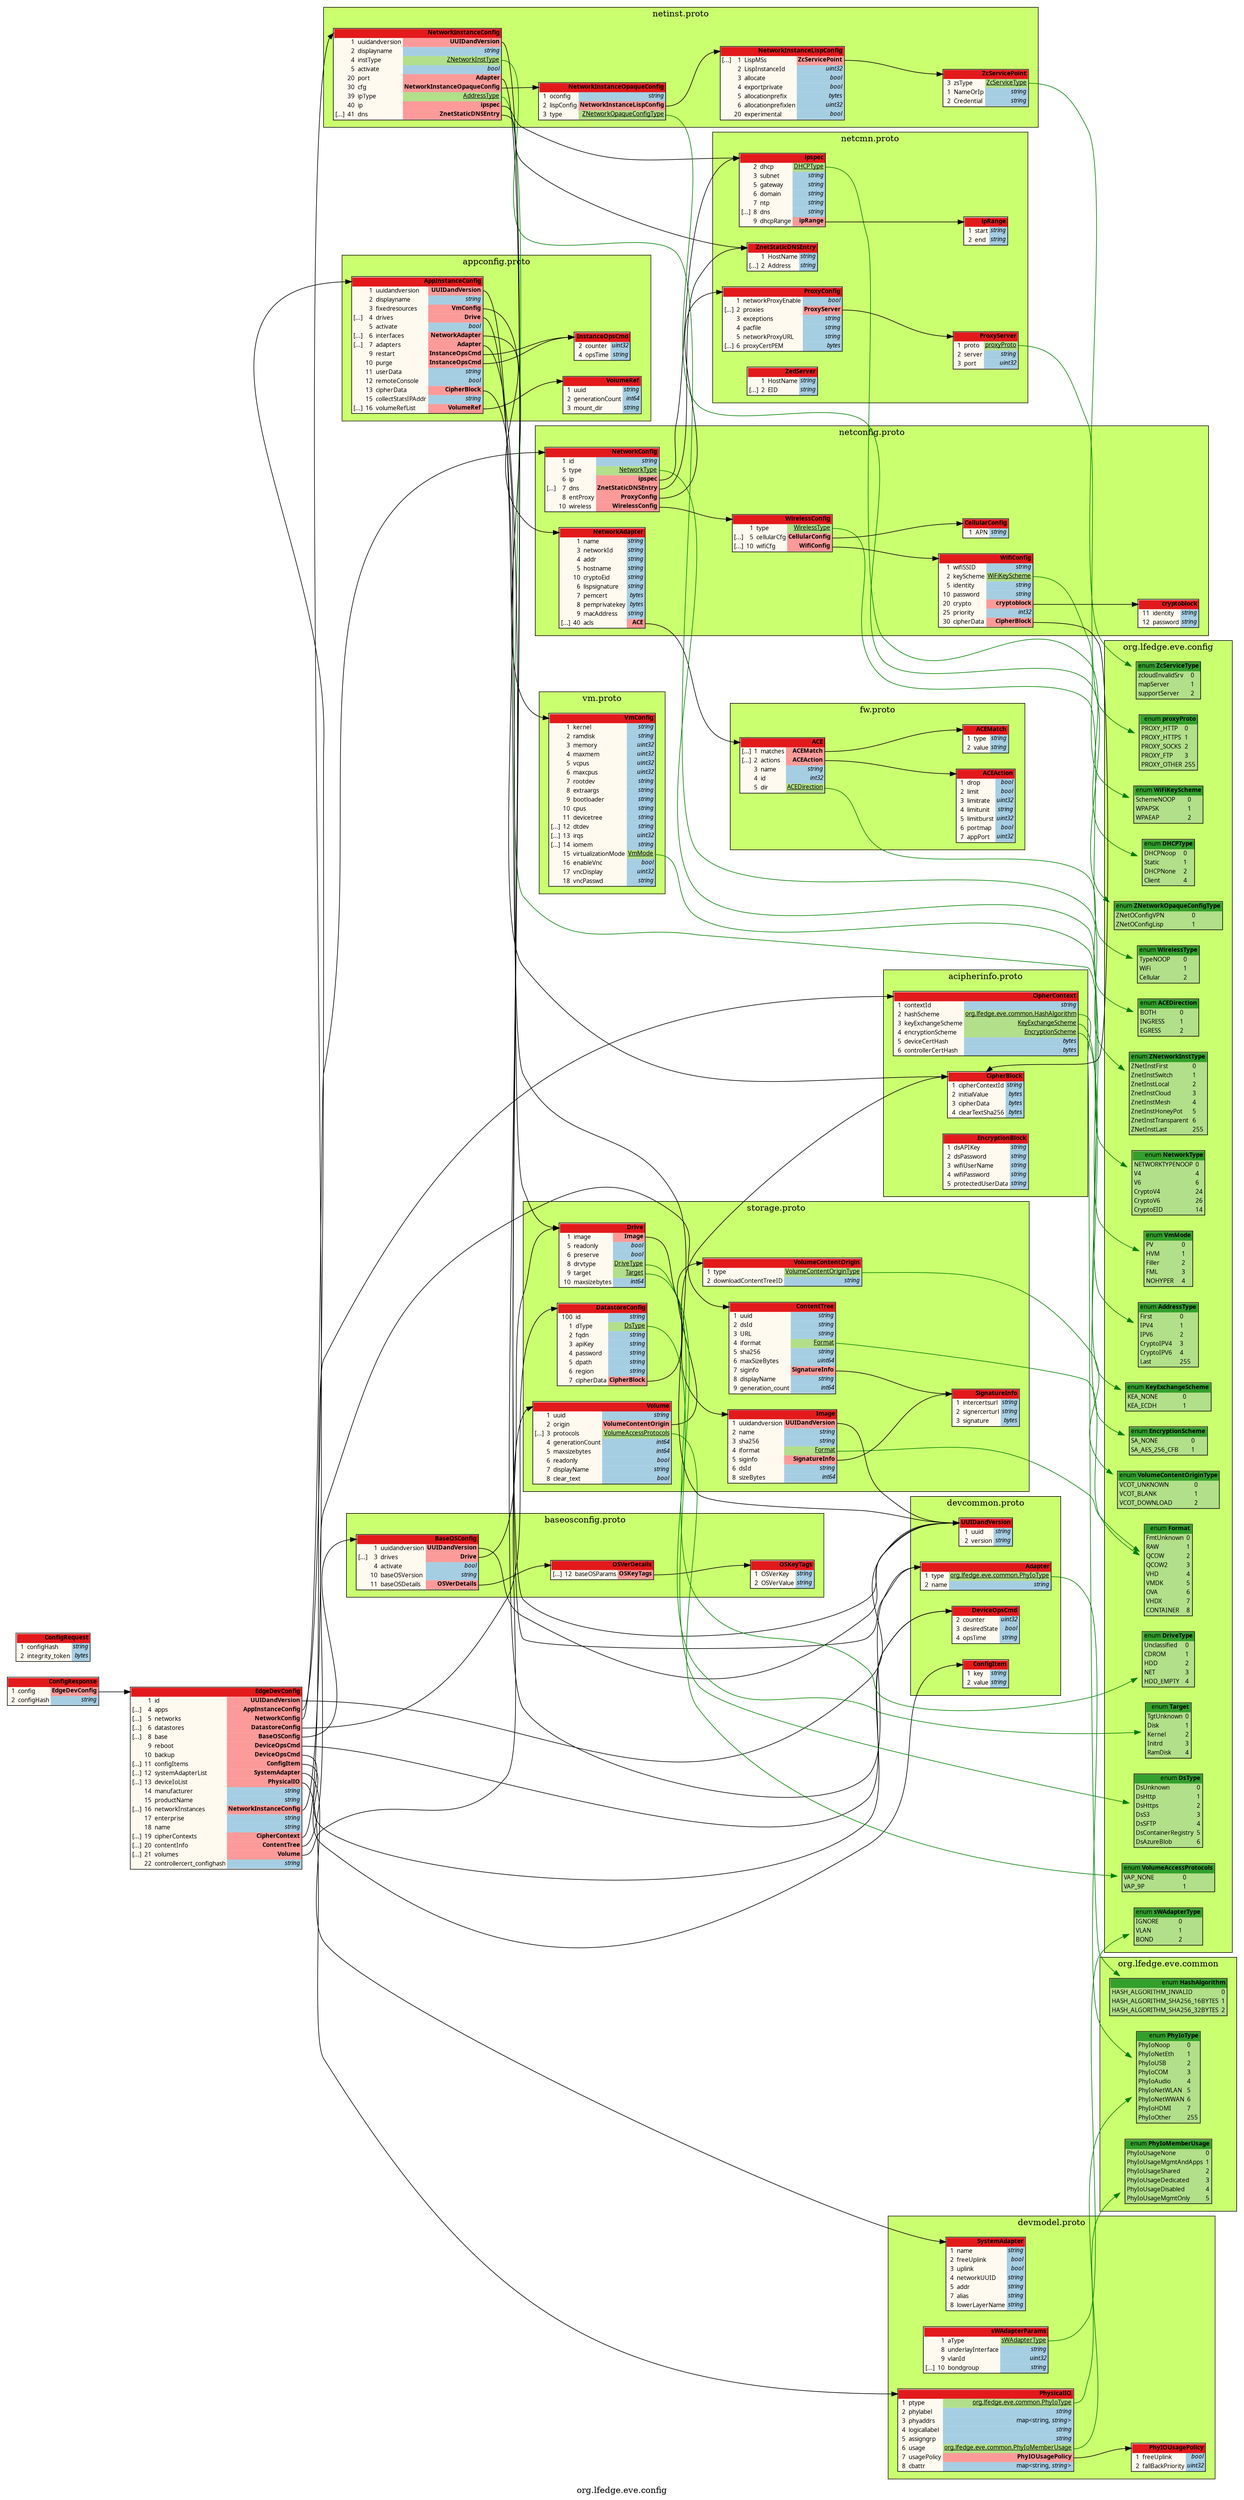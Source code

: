 /*
	do not edit:
	auto-generated by github.com/seamia/protodot
*/
digraph protodot {

	/* package:   org.lfedge.eve.config */
	/* source:    ./api/proto/config/devconfig.proto */
	/* selection:  */

	rankdir=LR;
	label="org.lfedge.eve.config";
	tooltip="org.lfedge.eve.config";
	bgcolor="transparent"

	node [
		shape=plaintext
		fontsize=10
		fontname="Ubuntu"
	];


	/* ------ nodes ------ */
	subgraph cluster_0eca8c4caf24 {
		label = "org.lfedge.eve.config"
		tooltip = "org.lfedge.eve.config"
		style = filled;
		fillcolor = "#caff70";
		
		Node_Ja_121	[shape=plaintext tooltip="VolumeAccessProtocols" label=<<TABLE BORDER="1" CELLBORDER="0" CELLSPACING="0" BGCOLOR="#b2df8a"><TR><TD COLSPAN="2" PORT="header" BGCOLOR="#33a02c" ALIGN="right">enum <b>VolumeAccessProtocols</b></TD></TR><TR><TD BGCOLOR="#b2df8a" ALIGN="left">VAP_NONE</TD><TD BGCOLOR="#b2df8a" ALIGN="left">0</TD></TR><TR><TD BGCOLOR="#b2df8a" ALIGN="left">VAP_9P</TD><TD BGCOLOR="#b2df8a" ALIGN="left">1</TD></TR></TABLE>>];
		Node_Ja_141	[shape=plaintext tooltip="WiFiKeyScheme" label=<<TABLE BORDER="1" CELLBORDER="0" CELLSPACING="0" BGCOLOR="#b2df8a"><TR><TD COLSPAN="2" PORT="header" BGCOLOR="#33a02c" ALIGN="right">enum <b>WiFiKeyScheme</b></TD></TR><TR><TD BGCOLOR="#b2df8a" ALIGN="left">SchemeNOOP</TD><TD BGCOLOR="#b2df8a" ALIGN="left">0</TD></TR><TR><TD BGCOLOR="#b2df8a" ALIGN="left">WPAPSK</TD><TD BGCOLOR="#b2df8a" ALIGN="left">1</TD></TR><TR><TD BGCOLOR="#b2df8a" ALIGN="left">WPAEAP</TD><TD BGCOLOR="#b2df8a" ALIGN="left">2</TD></TR></TABLE>>];
		Node_Ja_117	[shape=plaintext tooltip="Target" label=<<TABLE BORDER="1" CELLBORDER="0" CELLSPACING="0" BGCOLOR="#b2df8a"><TR><TD COLSPAN="2" PORT="header" BGCOLOR="#33a02c" ALIGN="right">enum <b>Target</b></TD></TR><TR><TD BGCOLOR="#b2df8a" ALIGN="left">TgtUnknown</TD><TD BGCOLOR="#b2df8a" ALIGN="left">0</TD></TR><TR><TD BGCOLOR="#b2df8a" ALIGN="left">Disk</TD><TD BGCOLOR="#b2df8a" ALIGN="left">1</TD></TR><TR><TD BGCOLOR="#b2df8a" ALIGN="left">Kernel</TD><TD BGCOLOR="#b2df8a" ALIGN="left">2</TD></TR><TR><TD BGCOLOR="#b2df8a" ALIGN="left">Initrd</TD><TD BGCOLOR="#b2df8a" ALIGN="left">3</TD></TR><TR><TD BGCOLOR="#b2df8a" ALIGN="left">RamDisk</TD><TD BGCOLOR="#b2df8a" ALIGN="left">4</TD></TR></TABLE>>];
		Node_Ja_118	[shape=plaintext tooltip="DriveType" label=<<TABLE BORDER="1" CELLBORDER="0" CELLSPACING="0" BGCOLOR="#b2df8a"><TR><TD COLSPAN="2" PORT="header" BGCOLOR="#33a02c" ALIGN="right">enum <b>DriveType</b></TD></TR><TR><TD BGCOLOR="#b2df8a" ALIGN="left">Unclassified</TD><TD BGCOLOR="#b2df8a" ALIGN="left">0</TD></TR><TR><TD BGCOLOR="#b2df8a" ALIGN="left">CDROM</TD><TD BGCOLOR="#b2df8a" ALIGN="left">1</TD></TR><TR><TD BGCOLOR="#b2df8a" ALIGN="left">HDD</TD><TD BGCOLOR="#b2df8a" ALIGN="left">2</TD></TR><TR><TD BGCOLOR="#b2df8a" ALIGN="left">NET</TD><TD BGCOLOR="#b2df8a" ALIGN="left">3</TD></TR><TR><TD BGCOLOR="#b2df8a" ALIGN="left">HDD_EMPTY</TD><TD BGCOLOR="#b2df8a" ALIGN="left">4</TD></TR></TABLE>>];
		Node_Ja_159	[shape=plaintext tooltip="ZNetworkInstType" label=<<TABLE BORDER="1" CELLBORDER="0" CELLSPACING="0" BGCOLOR="#b2df8a"><TR><TD COLSPAN="2" PORT="header" BGCOLOR="#33a02c" ALIGN="right">enum <b>ZNetworkInstType</b></TD></TR><TR><TD BGCOLOR="#b2df8a" ALIGN="left">ZNetInstFirst</TD><TD BGCOLOR="#b2df8a" ALIGN="left">0</TD></TR><TR><TD BGCOLOR="#b2df8a" ALIGN="left">ZnetInstSwitch</TD><TD BGCOLOR="#b2df8a" ALIGN="left">1</TD></TR><TR><TD BGCOLOR="#b2df8a" ALIGN="left">ZnetInstLocal</TD><TD BGCOLOR="#b2df8a" ALIGN="left">2</TD></TR><TR><TD BGCOLOR="#b2df8a" ALIGN="left">ZnetInstCloud</TD><TD BGCOLOR="#b2df8a" ALIGN="left">3</TD></TR><TR><TD BGCOLOR="#b2df8a" ALIGN="left">ZnetInstMesh</TD><TD BGCOLOR="#b2df8a" ALIGN="left">4</TD></TR><TR><TD BGCOLOR="#b2df8a" ALIGN="left">ZnetInstHoneyPot</TD><TD BGCOLOR="#b2df8a" ALIGN="left">5</TD></TR><TR><TD BGCOLOR="#b2df8a" ALIGN="left">ZnetInstTransparent</TD><TD BGCOLOR="#b2df8a" ALIGN="left">6</TD></TR><TR><TD BGCOLOR="#b2df8a" ALIGN="left">ZNetInstLast</TD><TD BGCOLOR="#b2df8a" ALIGN="left">255</TD></TR></TABLE>>];
		Node_Ja_140	[shape=plaintext tooltip="WirelessType" label=<<TABLE BORDER="1" CELLBORDER="0" CELLSPACING="0" BGCOLOR="#b2df8a"><TR><TD COLSPAN="2" PORT="header" BGCOLOR="#33a02c" ALIGN="right">enum <b>WirelessType</b></TD></TR><TR><TD BGCOLOR="#b2df8a" ALIGN="left">TypeNOOP</TD><TD BGCOLOR="#b2df8a" ALIGN="left">0</TD></TR><TR><TD BGCOLOR="#b2df8a" ALIGN="left">WiFi</TD><TD BGCOLOR="#b2df8a" ALIGN="left">1</TD></TR><TR><TD BGCOLOR="#b2df8a" ALIGN="left">Cellular</TD><TD BGCOLOR="#b2df8a" ALIGN="left">2</TD></TR></TABLE>>];
		Node_Ja_139	[shape=plaintext tooltip="NetworkType" label=<<TABLE BORDER="1" CELLBORDER="0" CELLSPACING="0" BGCOLOR="#b2df8a"><TR><TD COLSPAN="2" PORT="header" BGCOLOR="#33a02c" ALIGN="right">enum <b>NetworkType</b></TD></TR><TR><TD BGCOLOR="#b2df8a" ALIGN="left">NETWORKTYPENOOP</TD><TD BGCOLOR="#b2df8a" ALIGN="left">0</TD></TR><TR><TD BGCOLOR="#b2df8a" ALIGN="left">V4</TD><TD BGCOLOR="#b2df8a" ALIGN="left">4</TD></TR><TR><TD BGCOLOR="#b2df8a" ALIGN="left">V6</TD><TD BGCOLOR="#b2df8a" ALIGN="left">6</TD></TR><TR><TD BGCOLOR="#b2df8a" ALIGN="left">CryptoV4</TD><TD BGCOLOR="#b2df8a" ALIGN="left">24</TD></TR><TR><TD BGCOLOR="#b2df8a" ALIGN="left">CryptoV6</TD><TD BGCOLOR="#b2df8a" ALIGN="left">26</TD></TR><TR><TD BGCOLOR="#b2df8a" ALIGN="left">CryptoEID</TD><TD BGCOLOR="#b2df8a" ALIGN="left">14</TD></TR></TABLE>>];
		Node_Ja_125	[shape=plaintext tooltip="VmMode" label=<<TABLE BORDER="1" CELLBORDER="0" CELLSPACING="0" BGCOLOR="#b2df8a"><TR><TD COLSPAN="2" PORT="header" BGCOLOR="#33a02c" ALIGN="right">enum <b>VmMode</b></TD></TR><TR><TD BGCOLOR="#b2df8a" ALIGN="left">PV</TD><TD BGCOLOR="#b2df8a" ALIGN="left">0</TD></TR><TR><TD BGCOLOR="#b2df8a" ALIGN="left">HVM</TD><TD BGCOLOR="#b2df8a" ALIGN="left">1</TD></TR><TR><TD BGCOLOR="#b2df8a" ALIGN="left">Filler</TD><TD BGCOLOR="#b2df8a" ALIGN="left">2</TD></TR><TR><TD BGCOLOR="#b2df8a" ALIGN="left">FML</TD><TD BGCOLOR="#b2df8a" ALIGN="left">3</TD></TR><TR><TD BGCOLOR="#b2df8a" ALIGN="left">NOHYPER</TD><TD BGCOLOR="#b2df8a" ALIGN="left">4</TD></TR></TABLE>>];
		Node_Ja_160	[shape=plaintext tooltip="AddressType" label=<<TABLE BORDER="1" CELLBORDER="0" CELLSPACING="0" BGCOLOR="#b2df8a"><TR><TD COLSPAN="2" PORT="header" BGCOLOR="#33a02c" ALIGN="right">enum <b>AddressType</b></TD></TR><TR><TD BGCOLOR="#b2df8a" ALIGN="left">First</TD><TD BGCOLOR="#b2df8a" ALIGN="left">0</TD></TR><TR><TD BGCOLOR="#b2df8a" ALIGN="left">IPV4</TD><TD BGCOLOR="#b2df8a" ALIGN="left">1</TD></TR><TR><TD BGCOLOR="#b2df8a" ALIGN="left">IPV6</TD><TD BGCOLOR="#b2df8a" ALIGN="left">2</TD></TR><TR><TD BGCOLOR="#b2df8a" ALIGN="left">CryptoIPV4</TD><TD BGCOLOR="#b2df8a" ALIGN="left">3</TD></TR><TR><TD BGCOLOR="#b2df8a" ALIGN="left">CryptoIPV6</TD><TD BGCOLOR="#b2df8a" ALIGN="left">4</TD></TR><TR><TD BGCOLOR="#b2df8a" ALIGN="left">Last</TD><TD BGCOLOR="#b2df8a" ALIGN="left">255</TD></TR></TABLE>>];
		Node_Ja_102	[shape=plaintext tooltip="EncryptionScheme" label=<<TABLE BORDER="1" CELLBORDER="0" CELLSPACING="0" BGCOLOR="#b2df8a"><TR><TD COLSPAN="2" PORT="header" BGCOLOR="#33a02c" ALIGN="right">enum <b>EncryptionScheme</b></TD></TR><TR><TD BGCOLOR="#b2df8a" ALIGN="left">SA_NONE</TD><TD BGCOLOR="#b2df8a" ALIGN="left">0</TD></TR><TR><TD BGCOLOR="#b2df8a" ALIGN="left">SA_AES_256_CFB</TD><TD BGCOLOR="#b2df8a" ALIGN="left">1</TD></TR></TABLE>>];
		Node_Ja_129	[shape=plaintext tooltip="ACEDirection" label=<<TABLE BORDER="1" CELLBORDER="0" CELLSPACING="0" BGCOLOR="#b2df8a"><TR><TD COLSPAN="2" PORT="header" BGCOLOR="#33a02c" ALIGN="right">enum <b>ACEDirection</b></TD></TR><TR><TD BGCOLOR="#b2df8a" ALIGN="left">BOTH</TD><TD BGCOLOR="#b2df8a" ALIGN="left">0</TD></TR><TR><TD BGCOLOR="#b2df8a" ALIGN="left">INGRESS</TD><TD BGCOLOR="#b2df8a" ALIGN="left">1</TD></TR><TR><TD BGCOLOR="#b2df8a" ALIGN="left">EGRESS</TD><TD BGCOLOR="#b2df8a" ALIGN="left">2</TD></TR></TABLE>>];
		Node_Ja_101	[shape=plaintext tooltip="KeyExchangeScheme" label=<<TABLE BORDER="1" CELLBORDER="0" CELLSPACING="0" BGCOLOR="#b2df8a"><TR><TD COLSPAN="2" PORT="header" BGCOLOR="#33a02c" ALIGN="right">enum <b>KeyExchangeScheme</b></TD></TR><TR><TD BGCOLOR="#b2df8a" ALIGN="left">KEA_NONE</TD><TD BGCOLOR="#b2df8a" ALIGN="left">0</TD></TR><TR><TD BGCOLOR="#b2df8a" ALIGN="left">KEA_ECDH</TD><TD BGCOLOR="#b2df8a" ALIGN="left">1</TD></TR></TABLE>>];
		Node_Ja_115	[shape=plaintext tooltip="Format" label=<<TABLE BORDER="1" CELLBORDER="0" CELLSPACING="0" BGCOLOR="#b2df8a"><TR><TD COLSPAN="2" PORT="header" BGCOLOR="#33a02c" ALIGN="right">enum <b>Format</b></TD></TR><TR><TD BGCOLOR="#b2df8a" ALIGN="left">FmtUnknown</TD><TD BGCOLOR="#b2df8a" ALIGN="left">0</TD></TR><TR><TD BGCOLOR="#b2df8a" ALIGN="left">RAW</TD><TD BGCOLOR="#b2df8a" ALIGN="left">1</TD></TR><TR><TD BGCOLOR="#b2df8a" ALIGN="left">QCOW</TD><TD BGCOLOR="#b2df8a" ALIGN="left">2</TD></TR><TR><TD BGCOLOR="#b2df8a" ALIGN="left">QCOW2</TD><TD BGCOLOR="#b2df8a" ALIGN="left">3</TD></TR><TR><TD BGCOLOR="#b2df8a" ALIGN="left">VHD</TD><TD BGCOLOR="#b2df8a" ALIGN="left">4</TD></TR><TR><TD BGCOLOR="#b2df8a" ALIGN="left">VMDK</TD><TD BGCOLOR="#b2df8a" ALIGN="left">5</TD></TR><TR><TD BGCOLOR="#b2df8a" ALIGN="left">OVA</TD><TD BGCOLOR="#b2df8a" ALIGN="left">6</TD></TR><TR><TD BGCOLOR="#b2df8a" ALIGN="left">VHDX</TD><TD BGCOLOR="#b2df8a" ALIGN="left">7</TD></TR><TR><TD BGCOLOR="#b2df8a" ALIGN="left">CONTAINER</TD><TD BGCOLOR="#b2df8a" ALIGN="left">8</TD></TR></TABLE>>];
		Node_Ja_113	[shape=plaintext tooltip="DsType" label=<<TABLE BORDER="1" CELLBORDER="0" CELLSPACING="0" BGCOLOR="#b2df8a"><TR><TD COLSPAN="2" PORT="header" BGCOLOR="#33a02c" ALIGN="right">enum <b>DsType</b></TD></TR><TR><TD BGCOLOR="#b2df8a" ALIGN="left">DsUnknown</TD><TD BGCOLOR="#b2df8a" ALIGN="left">0</TD></TR><TR><TD BGCOLOR="#b2df8a" ALIGN="left">DsHttp</TD><TD BGCOLOR="#b2df8a" ALIGN="left">1</TD></TR><TR><TD BGCOLOR="#b2df8a" ALIGN="left">DsHttps</TD><TD BGCOLOR="#b2df8a" ALIGN="left">2</TD></TR><TR><TD BGCOLOR="#b2df8a" ALIGN="left">DsS3</TD><TD BGCOLOR="#b2df8a" ALIGN="left">3</TD></TR><TR><TD BGCOLOR="#b2df8a" ALIGN="left">DsSFTP</TD><TD BGCOLOR="#b2df8a" ALIGN="left">4</TD></TR><TR><TD BGCOLOR="#b2df8a" ALIGN="left">DsContainerRegistry</TD><TD BGCOLOR="#b2df8a" ALIGN="left">5</TD></TR><TR><TD BGCOLOR="#b2df8a" ALIGN="left">DsAzureBlob</TD><TD BGCOLOR="#b2df8a" ALIGN="left">6</TD></TR></TABLE>>];
		Node_Ja_122	[shape=plaintext tooltip="VolumeContentOriginType" label=<<TABLE BORDER="1" CELLBORDER="0" CELLSPACING="0" BGCOLOR="#b2df8a"><TR><TD COLSPAN="2" PORT="header" BGCOLOR="#33a02c" ALIGN="right">enum <b>VolumeContentOriginType</b></TD></TR><TR><TD BGCOLOR="#b2df8a" ALIGN="left">VCOT_UNKNOWN</TD><TD BGCOLOR="#b2df8a" ALIGN="left">0</TD></TR><TR><TD BGCOLOR="#b2df8a" ALIGN="left">VCOT_BLANK</TD><TD BGCOLOR="#b2df8a" ALIGN="left">1</TD></TR><TR><TD BGCOLOR="#b2df8a" ALIGN="left">VCOT_DOWNLOAD</TD><TD BGCOLOR="#b2df8a" ALIGN="left">2</TD></TR></TABLE>>];
		Node_Ja_154	[shape=plaintext tooltip="sWAdapterType" label=<<TABLE BORDER="1" CELLBORDER="0" CELLSPACING="0" BGCOLOR="#b2df8a"><TR><TD COLSPAN="2" PORT="header" BGCOLOR="#33a02c" ALIGN="right">enum <b>sWAdapterType</b></TD></TR><TR><TD BGCOLOR="#b2df8a" ALIGN="left">IGNORE</TD><TD BGCOLOR="#b2df8a" ALIGN="left">0</TD></TR><TR><TD BGCOLOR="#b2df8a" ALIGN="left">VLAN</TD><TD BGCOLOR="#b2df8a" ALIGN="left">1</TD></TR><TR><TD BGCOLOR="#b2df8a" ALIGN="left">BOND</TD><TD BGCOLOR="#b2df8a" ALIGN="left">2</TD></TR></TABLE>>];
		Node_Ja_163	[shape=plaintext tooltip="ZcServiceType" label=<<TABLE BORDER="1" CELLBORDER="0" CELLSPACING="0" BGCOLOR="#b2df8a"><TR><TD COLSPAN="2" PORT="header" BGCOLOR="#33a02c" ALIGN="right">enum <b>ZcServiceType</b></TD></TR><TR><TD BGCOLOR="#b2df8a" ALIGN="left">zcloudInvalidSrv</TD><TD BGCOLOR="#b2df8a" ALIGN="left">0</TD></TR><TR><TD BGCOLOR="#b2df8a" ALIGN="left">mapServer</TD><TD BGCOLOR="#b2df8a" ALIGN="left">1</TD></TR><TR><TD BGCOLOR="#b2df8a" ALIGN="left">supportServer</TD><TD BGCOLOR="#b2df8a" ALIGN="left">2</TD></TR></TABLE>>];
		Node_Ja_132	[shape=plaintext tooltip="proxyProto" label=<<TABLE BORDER="1" CELLBORDER="0" CELLSPACING="0" BGCOLOR="#b2df8a"><TR><TD COLSPAN="2" PORT="header" BGCOLOR="#33a02c" ALIGN="right">enum <b>proxyProto</b></TD></TR><TR><TD BGCOLOR="#b2df8a" ALIGN="left">PROXY_HTTP</TD><TD BGCOLOR="#b2df8a" ALIGN="left">0</TD></TR><TR><TD BGCOLOR="#b2df8a" ALIGN="left">PROXY_HTTPS</TD><TD BGCOLOR="#b2df8a" ALIGN="left">1</TD></TR><TR><TD BGCOLOR="#b2df8a" ALIGN="left">PROXY_SOCKS</TD><TD BGCOLOR="#b2df8a" ALIGN="left">2</TD></TR><TR><TD BGCOLOR="#b2df8a" ALIGN="left">PROXY_FTP</TD><TD BGCOLOR="#b2df8a" ALIGN="left">3</TD></TR><TR><TD BGCOLOR="#b2df8a" ALIGN="left">PROXY_OTHER</TD><TD BGCOLOR="#b2df8a" ALIGN="left">255</TD></TR></TABLE>>];
		Node_Ja_161	[shape=plaintext tooltip="ZNetworkOpaqueConfigType" label=<<TABLE BORDER="1" CELLBORDER="0" CELLSPACING="0" BGCOLOR="#b2df8a"><TR><TD COLSPAN="2" PORT="header" BGCOLOR="#33a02c" ALIGN="right">enum <b>ZNetworkOpaqueConfigType</b></TD></TR><TR><TD BGCOLOR="#b2df8a" ALIGN="left">ZNetOConfigVPN</TD><TD BGCOLOR="#b2df8a" ALIGN="left">0</TD></TR><TR><TD BGCOLOR="#b2df8a" ALIGN="left">ZNetOConfigLisp</TD><TD BGCOLOR="#b2df8a" ALIGN="left">1</TD></TR></TABLE>>];
		Node_Ja_137	[shape=plaintext tooltip="DHCPType" label=<<TABLE BORDER="1" CELLBORDER="0" CELLSPACING="0" BGCOLOR="#b2df8a"><TR><TD COLSPAN="2" PORT="header" BGCOLOR="#33a02c" ALIGN="right">enum <b>DHCPType</b></TD></TR><TR><TD BGCOLOR="#b2df8a" ALIGN="left">DHCPNoop</TD><TD BGCOLOR="#b2df8a" ALIGN="left">0</TD></TR><TR><TD BGCOLOR="#b2df8a" ALIGN="left">Static</TD><TD BGCOLOR="#b2df8a" ALIGN="left">1</TD></TR><TR><TD BGCOLOR="#b2df8a" ALIGN="left">DHCPNone</TD><TD BGCOLOR="#b2df8a" ALIGN="left">2</TD></TR><TR><TD BGCOLOR="#b2df8a" ALIGN="left">Client</TD><TD BGCOLOR="#b2df8a" ALIGN="left">4</TD></TR></TABLE>>];
	}

	subgraph cluster_8f29efe88ee3 {
		label = "acipherinfo.proto"
		tooltip = "config/acipherinfo.proto"
		style = filled;
		fillcolor = "#caff70";
		
		Node_Ja_103	[shape=plaintext tooltip="org.lfedge.eve.config.CipherContext" label=<<TABLE BORDER="1" CELLBORDER="0" CELLSPACING="0" BGCOLOR="#fffaf0"><TR><TD COLSPAN="4" PORT="header" BGCOLOR="#e31a1c" ALIGN="right"><b>CipherContext</b></TD></TR><TR><TD ALIGN="right"></TD><TD ALIGN="right">1</TD><TD ALIGN="left">contextId</TD><TD BGCOLOR="#a6cee3" PORT="pocontextId" ALIGN="right" TITLE="string"><i>string</i></TD></TR><TR><TD ALIGN="right"></TD><TD ALIGN="right">2</TD><TD ALIGN="left">hashScheme</TD><TD BGCOLOR="#b2df8a" PORT="pohashScheme" ALIGN="right"><u>org.lfedge.eve.common.HashAlgorithm</u></TD></TR><TR><TD ALIGN="right"></TD><TD ALIGN="right">3</TD><TD ALIGN="left">keyExchangeScheme</TD><TD BGCOLOR="#b2df8a" PORT="pokeyExchangeScheme" ALIGN="right"><u>KeyExchangeScheme</u></TD></TR><TR><TD ALIGN="right"></TD><TD ALIGN="right">4</TD><TD ALIGN="left">encryptionScheme</TD><TD BGCOLOR="#b2df8a" PORT="poencryptionScheme" ALIGN="right"><u>EncryptionScheme</u></TD></TR><TR><TD ALIGN="right"></TD><TD ALIGN="right">5</TD><TD ALIGN="left">deviceCertHash</TD><TD BGCOLOR="#a6cee3" PORT="podeviceCertHash" ALIGN="right" TITLE="bytes"><i>bytes</i></TD></TR><TR><TD ALIGN="right"></TD><TD ALIGN="right">6</TD><TD ALIGN="left">controllerCertHash</TD><TD BGCOLOR="#a6cee3" PORT="pocontrollerCertHash" ALIGN="right" TITLE="bytes"><i>bytes</i></TD></TR></TABLE>>];
		Node_Ja_104	[shape=plaintext tooltip="org.lfedge.eve.config.CipherBlock" label=<<TABLE BORDER="1" CELLBORDER="0" CELLSPACING="0" BGCOLOR="#fffaf0"><TR><TD COLSPAN="4" PORT="header" BGCOLOR="#e31a1c" ALIGN="right"><b>CipherBlock</b></TD></TR><TR><TD ALIGN="right"></TD><TD ALIGN="right">1</TD><TD ALIGN="left">cipherContextId</TD><TD BGCOLOR="#a6cee3" PORT="pocipherContextId" ALIGN="right" TITLE="string"><i>string</i></TD></TR><TR><TD ALIGN="right"></TD><TD ALIGN="right">2</TD><TD ALIGN="left">initialValue</TD><TD BGCOLOR="#a6cee3" PORT="poinitialValue" ALIGN="right" TITLE="bytes"><i>bytes</i></TD></TR><TR><TD ALIGN="right"></TD><TD ALIGN="right">3</TD><TD ALIGN="left">cipherData</TD><TD BGCOLOR="#a6cee3" PORT="pocipherData" ALIGN="right" TITLE="bytes"><i>bytes</i></TD></TR><TR><TD ALIGN="right"></TD><TD ALIGN="right">4</TD><TD ALIGN="left">clearTextSha256</TD><TD BGCOLOR="#a6cee3" PORT="poclearTextSha256" ALIGN="right" TITLE="bytes"><i>bytes</i></TD></TR></TABLE>>];
		Node_Ja_105	[shape=plaintext tooltip="org.lfedge.eve.config.EncryptionBlock" label=<<TABLE BORDER="1" CELLBORDER="0" CELLSPACING="0" BGCOLOR="#fffaf0"><TR><TD COLSPAN="4" PORT="header" BGCOLOR="#e31a1c" ALIGN="right"><b>EncryptionBlock</b></TD></TR><TR><TD ALIGN="right"></TD><TD ALIGN="right">1</TD><TD ALIGN="left">dsAPIKey</TD><TD BGCOLOR="#a6cee3" PORT="podsAPIKey" ALIGN="right" TITLE="string"><i>string</i></TD></TR><TR><TD ALIGN="right"></TD><TD ALIGN="right">2</TD><TD ALIGN="left">dsPassword</TD><TD BGCOLOR="#a6cee3" PORT="podsPassword" ALIGN="right" TITLE="string"><i>string</i></TD></TR><TR><TD ALIGN="right"></TD><TD ALIGN="right">3</TD><TD ALIGN="left">wifiUserName</TD><TD BGCOLOR="#a6cee3" PORT="powifiUserName" ALIGN="right" TITLE="string"><i>string</i></TD></TR><TR><TD ALIGN="right"></TD><TD ALIGN="right">4</TD><TD ALIGN="left">wifiPassword</TD><TD BGCOLOR="#a6cee3" PORT="powifiPassword" ALIGN="right" TITLE="string"><i>string</i></TD></TR><TR><TD ALIGN="right"></TD><TD ALIGN="right">5</TD><TD ALIGN="left">protectedUserData</TD><TD BGCOLOR="#a6cee3" PORT="poprotectedUserData" ALIGN="right" TITLE="string"><i>string</i></TD></TR></TABLE>>];
	}

	subgraph cluster_ed03ba9919d5 {
		label = "devcommon.proto"
		tooltip = "config/devcommon.proto"
		style = filled;
		fillcolor = "#caff70";
		
		Node_Ja_111	[shape=plaintext tooltip="org.lfedge.eve.config.Adapter" label=<<TABLE BORDER="1" CELLBORDER="0" CELLSPACING="0" BGCOLOR="#fffaf0"><TR><TD COLSPAN="4" PORT="header" BGCOLOR="#e31a1c" ALIGN="right"><b>Adapter</b></TD></TR><TR><TD ALIGN="right"></TD><TD ALIGN="right">1</TD><TD ALIGN="left">type</TD><TD BGCOLOR="#b2df8a" PORT="potype" ALIGN="right"><u>org.lfedge.eve.common.PhyIoType</u></TD></TR><TR><TD ALIGN="right"></TD><TD ALIGN="right">2</TD><TD ALIGN="left">name</TD><TD BGCOLOR="#a6cee3" PORT="poname" ALIGN="right" TITLE="string"><i>string</i></TD></TR></TABLE>>];
		Node_Ja_110	[shape=plaintext tooltip="org.lfedge.eve.config.ConfigItem" label=<<TABLE BORDER="1" CELLBORDER="0" CELLSPACING="0" BGCOLOR="#fffaf0"><TR><TD COLSPAN="4" PORT="header" BGCOLOR="#e31a1c" ALIGN="right"><b>ConfigItem</b></TD></TR><TR><TD ALIGN="right"></TD><TD ALIGN="right">1</TD><TD ALIGN="left">key</TD><TD BGCOLOR="#a6cee3" PORT="pokey" ALIGN="right" TITLE="string"><i>string</i></TD></TR><TR><TD ALIGN="right"></TD><TD ALIGN="right">2</TD><TD ALIGN="left">value</TD><TD BGCOLOR="#a6cee3" PORT="povalue" ALIGN="right" TITLE="string"><i>string</i></TD></TR></TABLE>>];
		Node_Ja_109	[shape=plaintext tooltip="org.lfedge.eve.config.DeviceOpsCmd" label=<<TABLE BORDER="1" CELLBORDER="0" CELLSPACING="0" BGCOLOR="#fffaf0"><TR><TD COLSPAN="4" PORT="header" BGCOLOR="#e31a1c" ALIGN="right"><b>DeviceOpsCmd</b></TD></TR><TR><TD ALIGN="right"></TD><TD ALIGN="right">2</TD><TD ALIGN="left">counter</TD><TD BGCOLOR="#a6cee3" PORT="pocounter" ALIGN="right" TITLE="uint32"><i>uint32</i></TD></TR><TR><TD ALIGN="right"></TD><TD ALIGN="right">3</TD><TD ALIGN="left">desiredState</TD><TD BGCOLOR="#a6cee3" PORT="podesiredState" ALIGN="right" TITLE="bool"><i>bool</i></TD></TR><TR><TD ALIGN="right"></TD><TD ALIGN="right">4</TD><TD ALIGN="left">opsTime</TD><TD BGCOLOR="#a6cee3" PORT="poopsTime" ALIGN="right" TITLE="string"><i>string</i></TD></TR></TABLE>>];
		Node_Ja_108	[shape=plaintext tooltip="org.lfedge.eve.config.UUIDandVersion" label=<<TABLE BORDER="1" CELLBORDER="0" CELLSPACING="0" BGCOLOR="#fffaf0"><TR><TD COLSPAN="4" PORT="header" BGCOLOR="#e31a1c" ALIGN="right"><b>UUIDandVersion</b></TD></TR><TR><TD ALIGN="right"></TD><TD ALIGN="right">1</TD><TD ALIGN="left">uuid</TD><TD BGCOLOR="#a6cee3" PORT="pouuid" ALIGN="right" TITLE="string"><i>string</i></TD></TR><TR><TD ALIGN="right"></TD><TD ALIGN="right">2</TD><TD ALIGN="left">version</TD><TD BGCOLOR="#a6cee3" PORT="poversion" ALIGN="right" TITLE="string"><i>string</i></TD></TR></TABLE>>];
	}


	/* ------ leaving the root package unwrapped ------ */
	Node_Ja_168	[shape=plaintext tooltip="org.lfedge.eve.config.ConfigRequest" label=<<TABLE BORDER="1" CELLBORDER="0" CELLSPACING="0" BGCOLOR="#fffaf0"><TR><TD COLSPAN="4" PORT="header" BGCOLOR="#e31a1c" ALIGN="right"><b>ConfigRequest</b></TD></TR><TR><TD ALIGN="right"></TD><TD ALIGN="right">1</TD><TD ALIGN="left">configHash</TD><TD BGCOLOR="#a6cee3" PORT="poconfigHash" ALIGN="right" TITLE="string"><i>string</i></TD></TR><TR><TD ALIGN="right"></TD><TD ALIGN="right">2</TD><TD ALIGN="left">integrity_token</TD><TD BGCOLOR="#a6cee3" PORT="pointegrity_token" ALIGN="right" TITLE="bytes"><i>bytes</i></TD></TR></TABLE>>];
	Node_Ja_169	[shape=plaintext tooltip="org.lfedge.eve.config.ConfigResponse" label=<<TABLE BORDER="1" CELLBORDER="0" CELLSPACING="0" BGCOLOR="#fffaf0"><TR><TD COLSPAN="4" PORT="header" BGCOLOR="#e31a1c" ALIGN="right"><b>ConfigResponse</b></TD></TR><TR><TD ALIGN="right"></TD><TD ALIGN="right">1</TD><TD ALIGN="left">config</TD><TD BGCOLOR="#fb9a99" PORT="poconfig" ALIGN="right"><b>EdgeDevConfig</b></TD></TR><TR><TD ALIGN="right"></TD><TD ALIGN="right">2</TD><TD ALIGN="left">configHash</TD><TD BGCOLOR="#a6cee3" PORT="poconfigHash" ALIGN="right" TITLE="string"><i>string</i></TD></TR></TABLE>>];
	Node_Ja_167	[shape=plaintext tooltip="org.lfedge.eve.config.EdgeDevConfig" label=<<TABLE BORDER="1" CELLBORDER="0" CELLSPACING="0" BGCOLOR="#fffaf0"><TR><TD COLSPAN="4" PORT="header" BGCOLOR="#e31a1c" ALIGN="right"><b>EdgeDevConfig</b></TD></TR><TR><TD ALIGN="right"></TD><TD ALIGN="right">1</TD><TD ALIGN="left">id</TD><TD BGCOLOR="#fb9a99" PORT="poid" ALIGN="right"><b>UUIDandVersion</b></TD></TR><TR><TD ALIGN="right">[...]</TD><TD ALIGN="right">4</TD><TD ALIGN="left">apps</TD><TD BGCOLOR="#fb9a99" PORT="poapps" ALIGN="right"><b>AppInstanceConfig</b></TD></TR><TR><TD ALIGN="right">[...]</TD><TD ALIGN="right">5</TD><TD ALIGN="left">networks</TD><TD BGCOLOR="#fb9a99" PORT="ponetworks" ALIGN="right"><b>NetworkConfig</b></TD></TR><TR><TD ALIGN="right">[...]</TD><TD ALIGN="right">6</TD><TD ALIGN="left">datastores</TD><TD BGCOLOR="#fb9a99" PORT="podatastores" ALIGN="right"><b>DatastoreConfig</b></TD></TR><TR><TD ALIGN="right">[...]</TD><TD ALIGN="right">8</TD><TD ALIGN="left">base</TD><TD BGCOLOR="#fb9a99" PORT="pobase" ALIGN="right"><b>BaseOSConfig</b></TD></TR><TR><TD ALIGN="right"></TD><TD ALIGN="right">9</TD><TD ALIGN="left">reboot</TD><TD BGCOLOR="#fb9a99" PORT="poreboot" ALIGN="right"><b>DeviceOpsCmd</b></TD></TR><TR><TD ALIGN="right"></TD><TD ALIGN="right">10</TD><TD ALIGN="left">backup</TD><TD BGCOLOR="#fb9a99" PORT="pobackup" ALIGN="right"><b>DeviceOpsCmd</b></TD></TR><TR><TD ALIGN="right">[...]</TD><TD ALIGN="right">11</TD><TD ALIGN="left">configItems</TD><TD BGCOLOR="#fb9a99" PORT="poconfigItems" ALIGN="right"><b>ConfigItem</b></TD></TR><TR><TD ALIGN="right">[...]</TD><TD ALIGN="right">12</TD><TD ALIGN="left">systemAdapterList</TD><TD BGCOLOR="#fb9a99" PORT="posystemAdapterList" ALIGN="right"><b>SystemAdapter</b></TD></TR><TR><TD ALIGN="right">[...]</TD><TD ALIGN="right">13</TD><TD ALIGN="left">deviceIoList</TD><TD BGCOLOR="#fb9a99" PORT="podeviceIoList" ALIGN="right"><b>PhysicalIO</b></TD></TR><TR><TD ALIGN="right"></TD><TD ALIGN="right">14</TD><TD ALIGN="left">manufacturer</TD><TD BGCOLOR="#a6cee3" PORT="pomanufacturer" ALIGN="right" TITLE="string"><i>string</i></TD></TR><TR><TD ALIGN="right"></TD><TD ALIGN="right">15</TD><TD ALIGN="left">productName</TD><TD BGCOLOR="#a6cee3" PORT="poproductName" ALIGN="right" TITLE="string"><i>string</i></TD></TR><TR><TD ALIGN="right">[...]</TD><TD ALIGN="right">16</TD><TD ALIGN="left">networkInstances</TD><TD BGCOLOR="#fb9a99" PORT="ponetworkInstances" ALIGN="right"><b>NetworkInstanceConfig</b></TD></TR><TR><TD ALIGN="right"></TD><TD ALIGN="right">17</TD><TD ALIGN="left">enterprise</TD><TD BGCOLOR="#a6cee3" PORT="poenterprise" ALIGN="right" TITLE="string"><i>string</i></TD></TR><TR><TD ALIGN="right"></TD><TD ALIGN="right">18</TD><TD ALIGN="left">name</TD><TD BGCOLOR="#a6cee3" PORT="poname" ALIGN="right" TITLE="string"><i>string</i></TD></TR><TR><TD ALIGN="right">[...]</TD><TD ALIGN="right">19</TD><TD ALIGN="left">cipherContexts</TD><TD BGCOLOR="#fb9a99" PORT="pocipherContexts" ALIGN="right"><b>CipherContext</b></TD></TR><TR><TD ALIGN="right">[...]</TD><TD ALIGN="right">20</TD><TD ALIGN="left">contentInfo</TD><TD BGCOLOR="#fb9a99" PORT="pocontentInfo" ALIGN="right"><b>ContentTree</b></TD></TR><TR><TD ALIGN="right">[...]</TD><TD ALIGN="right">21</TD><TD ALIGN="left">volumes</TD><TD BGCOLOR="#fb9a99" PORT="povolumes" ALIGN="right"><b>Volume</b></TD></TR><TR><TD ALIGN="right"></TD><TD ALIGN="right">22</TD><TD ALIGN="left">controllercert_confighash</TD><TD BGCOLOR="#a6cee3" PORT="pocontrollercert_confighash" ALIGN="right" TITLE="string"><i>string</i></TD></TR></TABLE>>];
	subgraph cluster_3f769a68ffa1 {
		label = "baseosconfig.proto"
		tooltip = "config/baseosconfig.proto"
		style = filled;
		fillcolor = "#caff70";
		
		Node_Ja_152	[shape=plaintext tooltip="org.lfedge.eve.config.OSVerDetails" label=<<TABLE BORDER="1" CELLBORDER="0" CELLSPACING="0" BGCOLOR="#fffaf0"><TR><TD COLSPAN="4" PORT="header" BGCOLOR="#e31a1c" ALIGN="right"><b>OSVerDetails</b></TD></TR><TR><TD ALIGN="right">[...]</TD><TD ALIGN="right">12</TD><TD ALIGN="left">baseOSParams</TD><TD BGCOLOR="#fb9a99" PORT="pobaseOSParams" ALIGN="right"><b>OSKeyTags</b></TD></TR></TABLE>>];
		Node_Ja_153	[shape=plaintext tooltip="org.lfedge.eve.config.BaseOSConfig" label=<<TABLE BORDER="1" CELLBORDER="0" CELLSPACING="0" BGCOLOR="#fffaf0"><TR><TD COLSPAN="4" PORT="header" BGCOLOR="#e31a1c" ALIGN="right"><b>BaseOSConfig</b></TD></TR><TR><TD ALIGN="right"></TD><TD ALIGN="right">1</TD><TD ALIGN="left">uuidandversion</TD><TD BGCOLOR="#fb9a99" PORT="pouuidandversion" ALIGN="right"><b>UUIDandVersion</b></TD></TR><TR><TD ALIGN="right">[...]</TD><TD ALIGN="right">3</TD><TD ALIGN="left">drives</TD><TD BGCOLOR="#fb9a99" PORT="podrives" ALIGN="right"><b>Drive</b></TD></TR><TR><TD ALIGN="right"></TD><TD ALIGN="right">4</TD><TD ALIGN="left">activate</TD><TD BGCOLOR="#a6cee3" PORT="poactivate" ALIGN="right" TITLE="bool"><i>bool</i></TD></TR><TR><TD ALIGN="right"></TD><TD ALIGN="right">10</TD><TD ALIGN="left">baseOSVersion</TD><TD BGCOLOR="#a6cee3" PORT="pobaseOSVersion" ALIGN="right" TITLE="string"><i>string</i></TD></TR><TR><TD ALIGN="right"></TD><TD ALIGN="right">11</TD><TD ALIGN="left">baseOSDetails</TD><TD BGCOLOR="#fb9a99" PORT="pobaseOSDetails" ALIGN="right"><b>OSVerDetails</b></TD></TR></TABLE>>];
		Node_Ja_151	[shape=plaintext tooltip="org.lfedge.eve.config.OSKeyTags" label=<<TABLE BORDER="1" CELLBORDER="0" CELLSPACING="0" BGCOLOR="#fffaf0"><TR><TD COLSPAN="4" PORT="header" BGCOLOR="#e31a1c" ALIGN="right"><b>OSKeyTags</b></TD></TR><TR><TD ALIGN="right"></TD><TD ALIGN="right">1</TD><TD ALIGN="left">OSVerKey</TD><TD BGCOLOR="#a6cee3" PORT="poOSVerKey" ALIGN="right" TITLE="string"><i>string</i></TD></TR><TR><TD ALIGN="right"></TD><TD ALIGN="right">2</TD><TD ALIGN="left">OSVerValue</TD><TD BGCOLOR="#a6cee3" PORT="poOSVerValue" ALIGN="right" TITLE="string"><i>string</i></TD></TR></TABLE>>];
	}

	subgraph cluster_c375b14772c0 {
		label = "vm.proto"
		tooltip = "config/vm.proto"
		style = filled;
		fillcolor = "#caff70";
		
		Node_Ja_126	[shape=plaintext tooltip="org.lfedge.eve.config.VmConfig" label=<<TABLE BORDER="1" CELLBORDER="0" CELLSPACING="0" BGCOLOR="#fffaf0"><TR><TD COLSPAN="4" PORT="header" BGCOLOR="#e31a1c" ALIGN="right"><b>VmConfig</b></TD></TR><TR><TD ALIGN="right"></TD><TD ALIGN="right">1</TD><TD ALIGN="left">kernel</TD><TD BGCOLOR="#a6cee3" PORT="pokernel" ALIGN="right" TITLE="string"><i>string</i></TD></TR><TR><TD ALIGN="right"></TD><TD ALIGN="right">2</TD><TD ALIGN="left">ramdisk</TD><TD BGCOLOR="#a6cee3" PORT="poramdisk" ALIGN="right" TITLE="string"><i>string</i></TD></TR><TR><TD ALIGN="right"></TD><TD ALIGN="right">3</TD><TD ALIGN="left">memory</TD><TD BGCOLOR="#a6cee3" PORT="pomemory" ALIGN="right" TITLE="uint32"><i>uint32</i></TD></TR><TR><TD ALIGN="right"></TD><TD ALIGN="right">4</TD><TD ALIGN="left">maxmem</TD><TD BGCOLOR="#a6cee3" PORT="pomaxmem" ALIGN="right" TITLE="uint32"><i>uint32</i></TD></TR><TR><TD ALIGN="right"></TD><TD ALIGN="right">5</TD><TD ALIGN="left">vcpus</TD><TD BGCOLOR="#a6cee3" PORT="povcpus" ALIGN="right" TITLE="uint32"><i>uint32</i></TD></TR><TR><TD ALIGN="right"></TD><TD ALIGN="right">6</TD><TD ALIGN="left">maxcpus</TD><TD BGCOLOR="#a6cee3" PORT="pomaxcpus" ALIGN="right" TITLE="uint32"><i>uint32</i></TD></TR><TR><TD ALIGN="right"></TD><TD ALIGN="right">7</TD><TD ALIGN="left">rootdev</TD><TD BGCOLOR="#a6cee3" PORT="porootdev" ALIGN="right" TITLE="string"><i>string</i></TD></TR><TR><TD ALIGN="right"></TD><TD ALIGN="right">8</TD><TD ALIGN="left">extraargs</TD><TD BGCOLOR="#a6cee3" PORT="poextraargs" ALIGN="right" TITLE="string"><i>string</i></TD></TR><TR><TD ALIGN="right"></TD><TD ALIGN="right">9</TD><TD ALIGN="left">bootloader</TD><TD BGCOLOR="#a6cee3" PORT="pobootloader" ALIGN="right" TITLE="string"><i>string</i></TD></TR><TR><TD ALIGN="right"></TD><TD ALIGN="right">10</TD><TD ALIGN="left">cpus</TD><TD BGCOLOR="#a6cee3" PORT="pocpus" ALIGN="right" TITLE="string"><i>string</i></TD></TR><TR><TD ALIGN="right"></TD><TD ALIGN="right">11</TD><TD ALIGN="left">devicetree</TD><TD BGCOLOR="#a6cee3" PORT="podevicetree" ALIGN="right" TITLE="string"><i>string</i></TD></TR><TR><TD ALIGN="right">[...]</TD><TD ALIGN="right">12</TD><TD ALIGN="left">dtdev</TD><TD BGCOLOR="#a6cee3" PORT="podtdev" ALIGN="right" TITLE="string"><i>string</i></TD></TR><TR><TD ALIGN="right">[...]</TD><TD ALIGN="right">13</TD><TD ALIGN="left">irqs</TD><TD BGCOLOR="#a6cee3" PORT="poirqs" ALIGN="right" TITLE="uint32"><i>uint32</i></TD></TR><TR><TD ALIGN="right">[...]</TD><TD ALIGN="right">14</TD><TD ALIGN="left">iomem</TD><TD BGCOLOR="#a6cee3" PORT="poiomem" ALIGN="right" TITLE="string"><i>string</i></TD></TR><TR><TD ALIGN="right"></TD><TD ALIGN="right">15</TD><TD ALIGN="left">virtualizationMode</TD><TD BGCOLOR="#b2df8a" PORT="povirtualizationMode" ALIGN="right"><u>VmMode</u></TD></TR><TR><TD ALIGN="right"></TD><TD ALIGN="right">16</TD><TD ALIGN="left">enableVnc</TD><TD BGCOLOR="#a6cee3" PORT="poenableVnc" ALIGN="right" TITLE="bool"><i>bool</i></TD></TR><TR><TD ALIGN="right"></TD><TD ALIGN="right">17</TD><TD ALIGN="left">vncDisplay</TD><TD BGCOLOR="#a6cee3" PORT="povncDisplay" ALIGN="right" TITLE="uint32"><i>uint32</i></TD></TR><TR><TD ALIGN="right"></TD><TD ALIGN="right">18</TD><TD ALIGN="left">vncPasswd</TD><TD BGCOLOR="#a6cee3" PORT="povncPasswd" ALIGN="right" TITLE="string"><i>string</i></TD></TR></TABLE>>];
	}

	subgraph cluster_c5c9c50c31aa {
		label = "devmodel.proto"
		tooltip = "config/devmodel.proto"
		style = filled;
		fillcolor = "#caff70";
		
		Node_Ja_157	[shape=plaintext tooltip="org.lfedge.eve.config.PhyIOUsagePolicy" label=<<TABLE BORDER="1" CELLBORDER="0" CELLSPACING="0" BGCOLOR="#fffaf0"><TR><TD COLSPAN="4" PORT="header" BGCOLOR="#e31a1c" ALIGN="right"><b>PhyIOUsagePolicy</b></TD></TR><TR><TD ALIGN="right"></TD><TD ALIGN="right">1</TD><TD ALIGN="left">freeUplink</TD><TD BGCOLOR="#a6cee3" PORT="pofreeUplink" ALIGN="right" TITLE="bool"><i>bool</i></TD></TR><TR><TD ALIGN="right"></TD><TD ALIGN="right">2</TD><TD ALIGN="left">fallBackPriority</TD><TD BGCOLOR="#a6cee3" PORT="pofallBackPriority" ALIGN="right" TITLE="uint32"><i>uint32</i></TD></TR></TABLE>>];
		Node_Ja_158	[shape=plaintext tooltip="org.lfedge.eve.config.PhysicalIO" label=<<TABLE BORDER="1" CELLBORDER="0" CELLSPACING="0" BGCOLOR="#fffaf0"><TR><TD COLSPAN="4" PORT="header" BGCOLOR="#e31a1c" ALIGN="right"><b>PhysicalIO</b></TD></TR><TR><TD ALIGN="right"></TD><TD ALIGN="right">1</TD><TD ALIGN="left">ptype</TD><TD BGCOLOR="#b2df8a" PORT="poptype" ALIGN="right"><u>org.lfedge.eve.common.PhyIoType</u></TD></TR><TR><TD ALIGN="right"></TD><TD ALIGN="right">2</TD><TD ALIGN="left">phylabel</TD><TD BGCOLOR="#a6cee3" PORT="pophylabel" ALIGN="right" TITLE="string"><i>string</i></TD></TR><TR><TD></TD><TD ALIGN="right">3</TD><TD ALIGN="left">phyaddrs</TD><TD ALIGN="right" BGCOLOR="#a6cee3" PORT="pophyaddrs">map&lt;string, <i>string</i>&gt;</TD></TR><TR><TD ALIGN="right"></TD><TD ALIGN="right">4</TD><TD ALIGN="left">logicallabel</TD><TD BGCOLOR="#a6cee3" PORT="pologicallabel" ALIGN="right" TITLE="string"><i>string</i></TD></TR><TR><TD ALIGN="right"></TD><TD ALIGN="right">5</TD><TD ALIGN="left">assigngrp</TD><TD BGCOLOR="#a6cee3" PORT="poassigngrp" ALIGN="right" TITLE="string"><i>string</i></TD></TR><TR><TD ALIGN="right"></TD><TD ALIGN="right">6</TD><TD ALIGN="left">usage</TD><TD BGCOLOR="#b2df8a" PORT="pousage" ALIGN="right"><u>org.lfedge.eve.common.PhyIoMemberUsage</u></TD></TR><TR><TD ALIGN="right"></TD><TD ALIGN="right">7</TD><TD ALIGN="left">usagePolicy</TD><TD BGCOLOR="#fb9a99" PORT="pousagePolicy" ALIGN="right"><b>PhyIOUsagePolicy</b></TD></TR><TR><TD></TD><TD ALIGN="right">8</TD><TD ALIGN="left">cbattr</TD><TD ALIGN="right" BGCOLOR="#a6cee3" PORT="pocbattr">map&lt;string, <i>string</i>&gt;</TD></TR></TABLE>>];
		Node_Ja_156	[shape=plaintext tooltip="org.lfedge.eve.config.SystemAdapter" label=<<TABLE BORDER="1" CELLBORDER="0" CELLSPACING="0" BGCOLOR="#fffaf0"><TR><TD COLSPAN="4" PORT="header" BGCOLOR="#e31a1c" ALIGN="right"><b>SystemAdapter</b></TD></TR><TR><TD ALIGN="right"></TD><TD ALIGN="right">1</TD><TD ALIGN="left">name</TD><TD BGCOLOR="#a6cee3" PORT="poname" ALIGN="right" TITLE="string"><i>string</i></TD></TR><TR><TD ALIGN="right"></TD><TD ALIGN="right">2</TD><TD ALIGN="left">freeUplink</TD><TD BGCOLOR="#a6cee3" PORT="pofreeUplink" ALIGN="right" TITLE="bool"><i>bool</i></TD></TR><TR><TD ALIGN="right"></TD><TD ALIGN="right">3</TD><TD ALIGN="left">uplink</TD><TD BGCOLOR="#a6cee3" PORT="pouplink" ALIGN="right" TITLE="bool"><i>bool</i></TD></TR><TR><TD ALIGN="right"></TD><TD ALIGN="right">4</TD><TD ALIGN="left">networkUUID</TD><TD BGCOLOR="#a6cee3" PORT="ponetworkUUID" ALIGN="right" TITLE="string"><i>string</i></TD></TR><TR><TD ALIGN="right"></TD><TD ALIGN="right">5</TD><TD ALIGN="left">addr</TD><TD BGCOLOR="#a6cee3" PORT="poaddr" ALIGN="right" TITLE="string"><i>string</i></TD></TR><TR><TD ALIGN="right"></TD><TD ALIGN="right">7</TD><TD ALIGN="left">alias</TD><TD BGCOLOR="#a6cee3" PORT="poalias" ALIGN="right" TITLE="string"><i>string</i></TD></TR><TR><TD ALIGN="right"></TD><TD ALIGN="right">8</TD><TD ALIGN="left">lowerLayerName</TD><TD BGCOLOR="#a6cee3" PORT="polowerLayerName" ALIGN="right" TITLE="string"><i>string</i></TD></TR></TABLE>>];
		Node_Ja_155	[shape=plaintext tooltip="org.lfedge.eve.config.sWAdapterParams" label=<<TABLE BORDER="1" CELLBORDER="0" CELLSPACING="0" BGCOLOR="#fffaf0"><TR><TD COLSPAN="4" PORT="header" BGCOLOR="#e31a1c" ALIGN="right"><b>sWAdapterParams</b></TD></TR><TR><TD ALIGN="right"></TD><TD ALIGN="right">1</TD><TD ALIGN="left">aType</TD><TD BGCOLOR="#b2df8a" PORT="poaType" ALIGN="right"><u>sWAdapterType</u></TD></TR><TR><TD ALIGN="right"></TD><TD ALIGN="right">8</TD><TD ALIGN="left">underlayInterface</TD><TD BGCOLOR="#a6cee3" PORT="pounderlayInterface" ALIGN="right" TITLE="string"><i>string</i></TD></TR><TR><TD ALIGN="right"></TD><TD ALIGN="right">9</TD><TD ALIGN="left">vlanId</TD><TD BGCOLOR="#a6cee3" PORT="povlanId" ALIGN="right" TITLE="uint32"><i>uint32</i></TD></TR><TR><TD ALIGN="right">[...]</TD><TD ALIGN="right">10</TD><TD ALIGN="left">bondgroup</TD><TD BGCOLOR="#a6cee3" PORT="pobondgroup" ALIGN="right" TITLE="string"><i>string</i></TD></TR></TABLE>>];
	}

	subgraph cluster_f89bbdbe2429 {
		label = "netinst.proto"
		tooltip = "config/netinst.proto"
		style = filled;
		fillcolor = "#caff70";
		
		Node_Ja_164	[shape=plaintext tooltip="org.lfedge.eve.config.ZcServicePoint" label=<<TABLE BORDER="1" CELLBORDER="0" CELLSPACING="0" BGCOLOR="#fffaf0"><TR><TD COLSPAN="4" PORT="header" BGCOLOR="#e31a1c" ALIGN="right"><b>ZcServicePoint</b></TD></TR><TR><TD ALIGN="right"></TD><TD ALIGN="right">3</TD><TD ALIGN="left">zsType</TD><TD BGCOLOR="#b2df8a" PORT="pozsType" ALIGN="right"><u>ZcServiceType</u></TD></TR><TR><TD ALIGN="right"></TD><TD ALIGN="right">1</TD><TD ALIGN="left">NameOrIp</TD><TD BGCOLOR="#a6cee3" PORT="poNameOrIp" ALIGN="right" TITLE="string"><i>string</i></TD></TR><TR><TD ALIGN="right"></TD><TD ALIGN="right">2</TD><TD ALIGN="left">Credential</TD><TD BGCOLOR="#a6cee3" PORT="poCredential" ALIGN="right" TITLE="string"><i>string</i></TD></TR></TABLE>>];
		Node_Ja_165	[shape=plaintext tooltip="org.lfedge.eve.config.NetworkInstanceLispConfig" label=<<TABLE BORDER="1" CELLBORDER="0" CELLSPACING="0" BGCOLOR="#fffaf0"><TR><TD COLSPAN="4" PORT="header" BGCOLOR="#e31a1c" ALIGN="right"><b>NetworkInstanceLispConfig</b></TD></TR><TR><TD ALIGN="right">[...]</TD><TD ALIGN="right">1</TD><TD ALIGN="left">LispMSs</TD><TD BGCOLOR="#fb9a99" PORT="poLispMSs" ALIGN="right"><b>ZcServicePoint</b></TD></TR><TR><TD ALIGN="right"></TD><TD ALIGN="right">2</TD><TD ALIGN="left">LispInstanceId</TD><TD BGCOLOR="#a6cee3" PORT="poLispInstanceId" ALIGN="right" TITLE="uint32"><i>uint32</i></TD></TR><TR><TD ALIGN="right"></TD><TD ALIGN="right">3</TD><TD ALIGN="left">allocate</TD><TD BGCOLOR="#a6cee3" PORT="poallocate" ALIGN="right" TITLE="bool"><i>bool</i></TD></TR><TR><TD ALIGN="right"></TD><TD ALIGN="right">4</TD><TD ALIGN="left">exportprivate</TD><TD BGCOLOR="#a6cee3" PORT="poexportprivate" ALIGN="right" TITLE="bool"><i>bool</i></TD></TR><TR><TD ALIGN="right"></TD><TD ALIGN="right">5</TD><TD ALIGN="left">allocationprefix</TD><TD BGCOLOR="#a6cee3" PORT="poallocationprefix" ALIGN="right" TITLE="bytes"><i>bytes</i></TD></TR><TR><TD ALIGN="right"></TD><TD ALIGN="right">6</TD><TD ALIGN="left">allocationprefixlen</TD><TD BGCOLOR="#a6cee3" PORT="poallocationprefixlen" ALIGN="right" TITLE="uint32"><i>uint32</i></TD></TR><TR><TD ALIGN="right"></TD><TD ALIGN="right">20</TD><TD ALIGN="left">experimental</TD><TD BGCOLOR="#a6cee3" PORT="poexperimental" ALIGN="right" TITLE="bool"><i>bool</i></TD></TR></TABLE>>];
		Node_Ja_166	[shape=plaintext tooltip="org.lfedge.eve.config.NetworkInstanceConfig" label=<<TABLE BORDER="1" CELLBORDER="0" CELLSPACING="0" BGCOLOR="#fffaf0"><TR><TD COLSPAN="4" PORT="header" BGCOLOR="#e31a1c" ALIGN="right"><b>NetworkInstanceConfig</b></TD></TR><TR><TD ALIGN="right"></TD><TD ALIGN="right">1</TD><TD ALIGN="left">uuidandversion</TD><TD BGCOLOR="#fb9a99" PORT="pouuidandversion" ALIGN="right"><b>UUIDandVersion</b></TD></TR><TR><TD ALIGN="right"></TD><TD ALIGN="right">2</TD><TD ALIGN="left">displayname</TD><TD BGCOLOR="#a6cee3" PORT="podisplayname" ALIGN="right" TITLE="string"><i>string</i></TD></TR><TR><TD ALIGN="right"></TD><TD ALIGN="right">4</TD><TD ALIGN="left">instType</TD><TD BGCOLOR="#b2df8a" PORT="poinstType" ALIGN="right"><u>ZNetworkInstType</u></TD></TR><TR><TD ALIGN="right"></TD><TD ALIGN="right">5</TD><TD ALIGN="left">activate</TD><TD BGCOLOR="#a6cee3" PORT="poactivate" ALIGN="right" TITLE="bool"><i>bool</i></TD></TR><TR><TD ALIGN="right"></TD><TD ALIGN="right">20</TD><TD ALIGN="left">port</TD><TD BGCOLOR="#fb9a99" PORT="poport" ALIGN="right"><b>Adapter</b></TD></TR><TR><TD ALIGN="right"></TD><TD ALIGN="right">30</TD><TD ALIGN="left">cfg</TD><TD BGCOLOR="#fb9a99" PORT="pocfg" ALIGN="right"><b>NetworkInstanceOpaqueConfig</b></TD></TR><TR><TD ALIGN="right"></TD><TD ALIGN="right">39</TD><TD ALIGN="left">ipType</TD><TD BGCOLOR="#b2df8a" PORT="poipType" ALIGN="right"><u>AddressType</u></TD></TR><TR><TD ALIGN="right"></TD><TD ALIGN="right">40</TD><TD ALIGN="left">ip</TD><TD BGCOLOR="#fb9a99" PORT="poip" ALIGN="right"><b>ipspec</b></TD></TR><TR><TD ALIGN="right">[...]</TD><TD ALIGN="right">41</TD><TD ALIGN="left">dns</TD><TD BGCOLOR="#fb9a99" PORT="podns" ALIGN="right"><b>ZnetStaticDNSEntry</b></TD></TR></TABLE>>];
		Node_Ja_162	[shape=plaintext tooltip="org.lfedge.eve.config.NetworkInstanceOpaqueConfig" label=<<TABLE BORDER="1" CELLBORDER="0" CELLSPACING="0" BGCOLOR="#fffaf0"><TR><TD COLSPAN="4" PORT="header" BGCOLOR="#e31a1c" ALIGN="right"><b>NetworkInstanceOpaqueConfig</b></TD></TR><TR><TD ALIGN="right"></TD><TD ALIGN="right">1</TD><TD ALIGN="left">oconfig</TD><TD BGCOLOR="#a6cee3" PORT="pooconfig" ALIGN="right" TITLE="string"><i>string</i></TD></TR><TR><TD ALIGN="right"></TD><TD ALIGN="right">2</TD><TD ALIGN="left">lispConfig</TD><TD BGCOLOR="#fb9a99" PORT="polispConfig" ALIGN="right"><b>NetworkInstanceLispConfig</b></TD></TR><TR><TD ALIGN="right"></TD><TD ALIGN="right">3</TD><TD ALIGN="left">type</TD><TD BGCOLOR="#b2df8a" PORT="potype" ALIGN="right"><u>ZNetworkOpaqueConfigType</u></TD></TR></TABLE>>];
	}

	subgraph cluster_68f4fbd423a3 {
		label = "netcmn.proto"
		tooltip = "config/netcmn.proto"
		style = filled;
		fillcolor = "#caff70";
		
		Node_Ja_138	[shape=plaintext tooltip="org.lfedge.eve.config.ipspec" label=<<TABLE BORDER="1" CELLBORDER="0" CELLSPACING="0" BGCOLOR="#fffaf0"><TR><TD COLSPAN="4" PORT="header" BGCOLOR="#e31a1c" ALIGN="right"><b>ipspec</b></TD></TR><TR><TD ALIGN="right"></TD><TD ALIGN="right">2</TD><TD ALIGN="left">dhcp</TD><TD BGCOLOR="#b2df8a" PORT="podhcp" ALIGN="right"><u>DHCPType</u></TD></TR><TR><TD ALIGN="right"></TD><TD ALIGN="right">3</TD><TD ALIGN="left">subnet</TD><TD BGCOLOR="#a6cee3" PORT="posubnet" ALIGN="right" TITLE="string"><i>string</i></TD></TR><TR><TD ALIGN="right"></TD><TD ALIGN="right">5</TD><TD ALIGN="left">gateway</TD><TD BGCOLOR="#a6cee3" PORT="pogateway" ALIGN="right" TITLE="string"><i>string</i></TD></TR><TR><TD ALIGN="right"></TD><TD ALIGN="right">6</TD><TD ALIGN="left">domain</TD><TD BGCOLOR="#a6cee3" PORT="podomain" ALIGN="right" TITLE="string"><i>string</i></TD></TR><TR><TD ALIGN="right"></TD><TD ALIGN="right">7</TD><TD ALIGN="left">ntp</TD><TD BGCOLOR="#a6cee3" PORT="pontp" ALIGN="right" TITLE="string"><i>string</i></TD></TR><TR><TD ALIGN="right">[...]</TD><TD ALIGN="right">8</TD><TD ALIGN="left">dns</TD><TD BGCOLOR="#a6cee3" PORT="podns" ALIGN="right" TITLE="string"><i>string</i></TD></TR><TR><TD ALIGN="right"></TD><TD ALIGN="right">9</TD><TD ALIGN="left">dhcpRange</TD><TD BGCOLOR="#fb9a99" PORT="podhcpRange" ALIGN="right"><b>ipRange</b></TD></TR></TABLE>>];
		Node_Ja_136	[shape=plaintext tooltip="org.lfedge.eve.config.ZnetStaticDNSEntry" label=<<TABLE BORDER="1" CELLBORDER="0" CELLSPACING="0" BGCOLOR="#fffaf0"><TR><TD COLSPAN="4" PORT="header" BGCOLOR="#e31a1c" ALIGN="right"><b>ZnetStaticDNSEntry</b></TD></TR><TR><TD ALIGN="right"></TD><TD ALIGN="right">1</TD><TD ALIGN="left">HostName</TD><TD BGCOLOR="#a6cee3" PORT="poHostName" ALIGN="right" TITLE="string"><i>string</i></TD></TR><TR><TD ALIGN="right">[...]</TD><TD ALIGN="right">2</TD><TD ALIGN="left">Address</TD><TD BGCOLOR="#a6cee3" PORT="poAddress" ALIGN="right" TITLE="string"><i>string</i></TD></TR></TABLE>>];
		Node_Ja_134	[shape=plaintext tooltip="org.lfedge.eve.config.ProxyConfig" label=<<TABLE BORDER="1" CELLBORDER="0" CELLSPACING="0" BGCOLOR="#fffaf0"><TR><TD COLSPAN="4" PORT="header" BGCOLOR="#e31a1c" ALIGN="right"><b>ProxyConfig</b></TD></TR><TR><TD ALIGN="right"></TD><TD ALIGN="right">1</TD><TD ALIGN="left">networkProxyEnable</TD><TD BGCOLOR="#a6cee3" PORT="ponetworkProxyEnable" ALIGN="right" TITLE="bool"><i>bool</i></TD></TR><TR><TD ALIGN="right">[...]</TD><TD ALIGN="right">2</TD><TD ALIGN="left">proxies</TD><TD BGCOLOR="#fb9a99" PORT="poproxies" ALIGN="right"><b>ProxyServer</b></TD></TR><TR><TD ALIGN="right"></TD><TD ALIGN="right">3</TD><TD ALIGN="left">exceptions</TD><TD BGCOLOR="#a6cee3" PORT="poexceptions" ALIGN="right" TITLE="string"><i>string</i></TD></TR><TR><TD ALIGN="right"></TD><TD ALIGN="right">4</TD><TD ALIGN="left">pacfile</TD><TD BGCOLOR="#a6cee3" PORT="popacfile" ALIGN="right" TITLE="string"><i>string</i></TD></TR><TR><TD ALIGN="right"></TD><TD ALIGN="right">5</TD><TD ALIGN="left">networkProxyURL</TD><TD BGCOLOR="#a6cee3" PORT="ponetworkProxyURL" ALIGN="right" TITLE="string"><i>string</i></TD></TR><TR><TD ALIGN="right">[...]</TD><TD ALIGN="right">6</TD><TD ALIGN="left">proxyCertPEM</TD><TD BGCOLOR="#a6cee3" PORT="poproxyCertPEM" ALIGN="right" TITLE="bytes"><i>bytes</i></TD></TR></TABLE>>];
		Node_Ja_135	[shape=plaintext tooltip="org.lfedge.eve.config.ZedServer" label=<<TABLE BORDER="1" CELLBORDER="0" CELLSPACING="0" BGCOLOR="#fffaf0"><TR><TD COLSPAN="4" PORT="header" BGCOLOR="#e31a1c" ALIGN="right"><b>ZedServer</b></TD></TR><TR><TD ALIGN="right"></TD><TD ALIGN="right">1</TD><TD ALIGN="left">HostName</TD><TD BGCOLOR="#a6cee3" PORT="poHostName" ALIGN="right" TITLE="string"><i>string</i></TD></TR><TR><TD ALIGN="right">[...]</TD><TD ALIGN="right">2</TD><TD ALIGN="left">EID</TD><TD BGCOLOR="#a6cee3" PORT="poEID" ALIGN="right" TITLE="string"><i>string</i></TD></TR></TABLE>>];
		Node_Ja_131	[shape=plaintext tooltip="org.lfedge.eve.config.ipRange" label=<<TABLE BORDER="1" CELLBORDER="0" CELLSPACING="0" BGCOLOR="#fffaf0"><TR><TD COLSPAN="4" PORT="header" BGCOLOR="#e31a1c" ALIGN="right"><b>ipRange</b></TD></TR><TR><TD ALIGN="right"></TD><TD ALIGN="right">1</TD><TD ALIGN="left">start</TD><TD BGCOLOR="#a6cee3" PORT="postart" ALIGN="right" TITLE="string"><i>string</i></TD></TR><TR><TD ALIGN="right"></TD><TD ALIGN="right">2</TD><TD ALIGN="left">end</TD><TD BGCOLOR="#a6cee3" PORT="poend" ALIGN="right" TITLE="string"><i>string</i></TD></TR></TABLE>>];
		Node_Ja_133	[shape=plaintext tooltip="org.lfedge.eve.config.ProxyServer" label=<<TABLE BORDER="1" CELLBORDER="0" CELLSPACING="0" BGCOLOR="#fffaf0"><TR><TD COLSPAN="4" PORT="header" BGCOLOR="#e31a1c" ALIGN="right"><b>ProxyServer</b></TD></TR><TR><TD ALIGN="right"></TD><TD ALIGN="right">1</TD><TD ALIGN="left">proto</TD><TD BGCOLOR="#b2df8a" PORT="poproto" ALIGN="right"><u>proxyProto</u></TD></TR><TR><TD ALIGN="right"></TD><TD ALIGN="right">2</TD><TD ALIGN="left">server</TD><TD BGCOLOR="#a6cee3" PORT="poserver" ALIGN="right" TITLE="string"><i>string</i></TD></TR><TR><TD ALIGN="right"></TD><TD ALIGN="right">3</TD><TD ALIGN="left">port</TD><TD BGCOLOR="#a6cee3" PORT="poport" ALIGN="right" TITLE="uint32"><i>uint32</i></TD></TR></TABLE>>];
	}

	subgraph cluster_087a8b768833 {
		label = "netconfig.proto"
		tooltip = "config/netconfig.proto"
		style = filled;
		fillcolor = "#caff70";
		
		Node_Ja_144	[shape=plaintext tooltip="org.lfedge.eve.config.WirelessConfig" label=<<TABLE BORDER="1" CELLBORDER="0" CELLSPACING="0" BGCOLOR="#fffaf0"><TR><TD COLSPAN="4" PORT="header" BGCOLOR="#e31a1c" ALIGN="right"><b>WirelessConfig</b></TD></TR><TR><TD ALIGN="right"></TD><TD ALIGN="right">1</TD><TD ALIGN="left">type</TD><TD BGCOLOR="#b2df8a" PORT="potype" ALIGN="right"><u>WirelessType</u></TD></TR><TR><TD ALIGN="right">[...]</TD><TD ALIGN="right">5</TD><TD ALIGN="left">cellularCfg</TD><TD BGCOLOR="#fb9a99" PORT="pocellularCfg" ALIGN="right"><b>CellularConfig</b></TD></TR><TR><TD ALIGN="right">[...]</TD><TD ALIGN="right">10</TD><TD ALIGN="left">wifiCfg</TD><TD BGCOLOR="#fb9a99" PORT="powifiCfg" ALIGN="right"><b>WifiConfig</b></TD></TR></TABLE>>];
		Node_Ja_143	[shape=plaintext tooltip="org.lfedge.eve.config.NetworkAdapter" label=<<TABLE BORDER="1" CELLBORDER="0" CELLSPACING="0" BGCOLOR="#fffaf0"><TR><TD COLSPAN="4" PORT="header" BGCOLOR="#e31a1c" ALIGN="right"><b>NetworkAdapter</b></TD></TR><TR><TD ALIGN="right"></TD><TD ALIGN="right">1</TD><TD ALIGN="left">name</TD><TD BGCOLOR="#a6cee3" PORT="poname" ALIGN="right" TITLE="string"><i>string</i></TD></TR><TR><TD ALIGN="right"></TD><TD ALIGN="right">3</TD><TD ALIGN="left">networkId</TD><TD BGCOLOR="#a6cee3" PORT="ponetworkId" ALIGN="right" TITLE="string"><i>string</i></TD></TR><TR><TD ALIGN="right"></TD><TD ALIGN="right">4</TD><TD ALIGN="left">addr</TD><TD BGCOLOR="#a6cee3" PORT="poaddr" ALIGN="right" TITLE="string"><i>string</i></TD></TR><TR><TD ALIGN="right"></TD><TD ALIGN="right">5</TD><TD ALIGN="left">hostname</TD><TD BGCOLOR="#a6cee3" PORT="pohostname" ALIGN="right" TITLE="string"><i>string</i></TD></TR><TR><TD ALIGN="right"></TD><TD ALIGN="right">10</TD><TD ALIGN="left">cryptoEid</TD><TD BGCOLOR="#a6cee3" PORT="pocryptoEid" ALIGN="right" TITLE="string"><i>string</i></TD></TR><TR><TD ALIGN="right"></TD><TD ALIGN="right">6</TD><TD ALIGN="left">lispsignature</TD><TD BGCOLOR="#a6cee3" PORT="polispsignature" ALIGN="right" TITLE="string"><i>string</i></TD></TR><TR><TD ALIGN="right"></TD><TD ALIGN="right">7</TD><TD ALIGN="left">pemcert</TD><TD BGCOLOR="#a6cee3" PORT="popemcert" ALIGN="right" TITLE="bytes"><i>bytes</i></TD></TR><TR><TD ALIGN="right"></TD><TD ALIGN="right">8</TD><TD ALIGN="left">pemprivatekey</TD><TD BGCOLOR="#a6cee3" PORT="popemprivatekey" ALIGN="right" TITLE="bytes"><i>bytes</i></TD></TR><TR><TD ALIGN="right"></TD><TD ALIGN="right">9</TD><TD ALIGN="left">macAddress</TD><TD BGCOLOR="#a6cee3" PORT="pomacAddress" ALIGN="right" TITLE="string"><i>string</i></TD></TR><TR><TD ALIGN="right">[...]</TD><TD ALIGN="right">40</TD><TD ALIGN="left">acls</TD><TD BGCOLOR="#fb9a99" PORT="poacls" ALIGN="right"><b>ACE</b></TD></TR></TABLE>>];
		Node_Ja_142	[shape=plaintext tooltip="org.lfedge.eve.config.NetworkConfig" label=<<TABLE BORDER="1" CELLBORDER="0" CELLSPACING="0" BGCOLOR="#fffaf0"><TR><TD COLSPAN="4" PORT="header" BGCOLOR="#e31a1c" ALIGN="right"><b>NetworkConfig</b></TD></TR><TR><TD ALIGN="right"></TD><TD ALIGN="right">1</TD><TD ALIGN="left">id</TD><TD BGCOLOR="#a6cee3" PORT="poid" ALIGN="right" TITLE="string"><i>string</i></TD></TR><TR><TD ALIGN="right"></TD><TD ALIGN="right">5</TD><TD ALIGN="left">type</TD><TD BGCOLOR="#b2df8a" PORT="potype" ALIGN="right"><u>NetworkType</u></TD></TR><TR><TD ALIGN="right"></TD><TD ALIGN="right">6</TD><TD ALIGN="left">ip</TD><TD BGCOLOR="#fb9a99" PORT="poip" ALIGN="right"><b>ipspec</b></TD></TR><TR><TD ALIGN="right">[...]</TD><TD ALIGN="right">7</TD><TD ALIGN="left">dns</TD><TD BGCOLOR="#fb9a99" PORT="podns" ALIGN="right"><b>ZnetStaticDNSEntry</b></TD></TR><TR><TD ALIGN="right"></TD><TD ALIGN="right">8</TD><TD ALIGN="left">entProxy</TD><TD BGCOLOR="#fb9a99" PORT="poentProxy" ALIGN="right"><b>ProxyConfig</b></TD></TR><TR><TD ALIGN="right"></TD><TD ALIGN="right">10</TD><TD ALIGN="left">wireless</TD><TD BGCOLOR="#fb9a99" PORT="powireless" ALIGN="right"><b>WirelessConfig</b></TD></TR></TABLE>>];
		Node_Ja_145	[shape=plaintext tooltip="org.lfedge.eve.config.CellularConfig" label=<<TABLE BORDER="1" CELLBORDER="0" CELLSPACING="0" BGCOLOR="#fffaf0"><TR><TD COLSPAN="4" PORT="header" BGCOLOR="#e31a1c" ALIGN="right"><b>CellularConfig</b></TD></TR><TR><TD ALIGN="right"></TD><TD ALIGN="right">1</TD><TD ALIGN="left">APN</TD><TD BGCOLOR="#a6cee3" PORT="poAPN" ALIGN="right" TITLE="string"><i>string</i></TD></TR></TABLE>>];
		Node_Ja_146	[shape=plaintext tooltip="org.lfedge.eve.config.WifiConfig" label=<<TABLE BORDER="1" CELLBORDER="0" CELLSPACING="0" BGCOLOR="#fffaf0"><TR><TD COLSPAN="4" PORT="header" BGCOLOR="#e31a1c" ALIGN="right"><b>WifiConfig</b></TD></TR><TR><TD ALIGN="right"></TD><TD ALIGN="right">1</TD><TD ALIGN="left">wifiSSID</TD><TD BGCOLOR="#a6cee3" PORT="powifiSSID" ALIGN="right" TITLE="string"><i>string</i></TD></TR><TR><TD ALIGN="right"></TD><TD ALIGN="right">2</TD><TD ALIGN="left">keyScheme</TD><TD BGCOLOR="#b2df8a" PORT="pokeyScheme" ALIGN="right"><u>WiFiKeyScheme</u></TD></TR><TR><TD ALIGN="right"></TD><TD ALIGN="right">5</TD><TD ALIGN="left">identity</TD><TD BGCOLOR="#a6cee3" PORT="poidentity" ALIGN="right" TITLE="string"><i>string</i></TD></TR><TR><TD ALIGN="right"></TD><TD ALIGN="right">10</TD><TD ALIGN="left">password</TD><TD BGCOLOR="#a6cee3" PORT="popassword" ALIGN="right" TITLE="string"><i>string</i></TD></TR><TR><TD ALIGN="right"></TD><TD ALIGN="right">20</TD><TD ALIGN="left">crypto</TD><TD BGCOLOR="#fb9a99" PORT="pocrypto" ALIGN="right"><b>cryptoblock</b></TD></TR><TR><TD ALIGN="right"></TD><TD ALIGN="right">25</TD><TD ALIGN="left">priority</TD><TD BGCOLOR="#a6cee3" PORT="popriority" ALIGN="right" TITLE="int32"><i>int32</i></TD></TR><TR><TD ALIGN="right"></TD><TD ALIGN="right">30</TD><TD ALIGN="left">cipherData</TD><TD BGCOLOR="#fb9a99" PORT="pocipherData" ALIGN="right"><b>CipherBlock</b></TD></TR></TABLE>>];
		Node_Ja_147	[shape=plaintext tooltip="org.lfedge.eve.config.WifiConfig.cryptoblock" label=<<TABLE BORDER="1" CELLBORDER="0" CELLSPACING="0" BGCOLOR="#fffaf0"><TR><TD COLSPAN="4" PORT="header" BGCOLOR="#e31a1c" ALIGN="right"><b>cryptoblock</b></TD></TR><TR><TD ALIGN="right"></TD><TD ALIGN="right">11</TD><TD ALIGN="left">identity</TD><TD BGCOLOR="#a6cee3" PORT="poidentity" ALIGN="right" TITLE="string"><i>string</i></TD></TR><TR><TD ALIGN="right"></TD><TD ALIGN="right">12</TD><TD ALIGN="left">password</TD><TD BGCOLOR="#a6cee3" PORT="popassword" ALIGN="right" TITLE="string"><i>string</i></TD></TR></TABLE>>];
	}

	subgraph cluster_26474ec47924 {
		label = "fw.proto"
		tooltip = "config/fw.proto"
		style = filled;
		fillcolor = "#caff70";
		
		Node_Ja_130	[shape=plaintext tooltip="org.lfedge.eve.config.ACE" label=<<TABLE BORDER="1" CELLBORDER="0" CELLSPACING="0" BGCOLOR="#fffaf0"><TR><TD COLSPAN="4" PORT="header" BGCOLOR="#e31a1c" ALIGN="right"><b>ACE</b></TD></TR><TR><TD ALIGN="right">[...]</TD><TD ALIGN="right">1</TD><TD ALIGN="left">matches</TD><TD BGCOLOR="#fb9a99" PORT="pomatches" ALIGN="right"><b>ACEMatch</b></TD></TR><TR><TD ALIGN="right">[...]</TD><TD ALIGN="right">2</TD><TD ALIGN="left">actions</TD><TD BGCOLOR="#fb9a99" PORT="poactions" ALIGN="right"><b>ACEAction</b></TD></TR><TR><TD ALIGN="right"></TD><TD ALIGN="right">3</TD><TD ALIGN="left">name</TD><TD BGCOLOR="#a6cee3" PORT="poname" ALIGN="right" TITLE="string"><i>string</i></TD></TR><TR><TD ALIGN="right"></TD><TD ALIGN="right">4</TD><TD ALIGN="left">id</TD><TD BGCOLOR="#a6cee3" PORT="poid" ALIGN="right" TITLE="int32"><i>int32</i></TD></TR><TR><TD ALIGN="right"></TD><TD ALIGN="right">5</TD><TD ALIGN="left">dir</TD><TD BGCOLOR="#b2df8a" PORT="podir" ALIGN="right"><u>ACEDirection</u></TD></TR></TABLE>>];
		Node_Ja_128	[shape=plaintext tooltip="org.lfedge.eve.config.ACEAction" label=<<TABLE BORDER="1" CELLBORDER="0" CELLSPACING="0" BGCOLOR="#fffaf0"><TR><TD COLSPAN="4" PORT="header" BGCOLOR="#e31a1c" ALIGN="right"><b>ACEAction</b></TD></TR><TR><TD ALIGN="right"></TD><TD ALIGN="right">1</TD><TD ALIGN="left">drop</TD><TD BGCOLOR="#a6cee3" PORT="podrop" ALIGN="right" TITLE="bool"><i>bool</i></TD></TR><TR><TD ALIGN="right"></TD><TD ALIGN="right">2</TD><TD ALIGN="left">limit</TD><TD BGCOLOR="#a6cee3" PORT="polimit" ALIGN="right" TITLE="bool"><i>bool</i></TD></TR><TR><TD ALIGN="right"></TD><TD ALIGN="right">3</TD><TD ALIGN="left">limitrate</TD><TD BGCOLOR="#a6cee3" PORT="polimitrate" ALIGN="right" TITLE="uint32"><i>uint32</i></TD></TR><TR><TD ALIGN="right"></TD><TD ALIGN="right">4</TD><TD ALIGN="left">limitunit</TD><TD BGCOLOR="#a6cee3" PORT="polimitunit" ALIGN="right" TITLE="string"><i>string</i></TD></TR><TR><TD ALIGN="right"></TD><TD ALIGN="right">5</TD><TD ALIGN="left">limitburst</TD><TD BGCOLOR="#a6cee3" PORT="polimitburst" ALIGN="right" TITLE="uint32"><i>uint32</i></TD></TR><TR><TD ALIGN="right"></TD><TD ALIGN="right">6</TD><TD ALIGN="left">portmap</TD><TD BGCOLOR="#a6cee3" PORT="poportmap" ALIGN="right" TITLE="bool"><i>bool</i></TD></TR><TR><TD ALIGN="right"></TD><TD ALIGN="right">7</TD><TD ALIGN="left">appPort</TD><TD BGCOLOR="#a6cee3" PORT="poappPort" ALIGN="right" TITLE="uint32"><i>uint32</i></TD></TR></TABLE>>];
		Node_Ja_127	[shape=plaintext tooltip="org.lfedge.eve.config.ACEMatch" label=<<TABLE BORDER="1" CELLBORDER="0" CELLSPACING="0" BGCOLOR="#fffaf0"><TR><TD COLSPAN="4" PORT="header" BGCOLOR="#e31a1c" ALIGN="right"><b>ACEMatch</b></TD></TR><TR><TD ALIGN="right"></TD><TD ALIGN="right">1</TD><TD ALIGN="left">type</TD><TD BGCOLOR="#a6cee3" PORT="potype" ALIGN="right" TITLE="string"><i>string</i></TD></TR><TR><TD ALIGN="right"></TD><TD ALIGN="right">2</TD><TD ALIGN="left">value</TD><TD BGCOLOR="#a6cee3" PORT="povalue" ALIGN="right" TITLE="string"><i>string</i></TD></TR></TABLE>>];
	}

	subgraph cluster_9c320612b589 {
		label = "storage.proto"
		tooltip = "config/storage.proto"
		style = filled;
		fillcolor = "#caff70";
		
		Node_Ja_123	[shape=plaintext tooltip="org.lfedge.eve.config.VolumeContentOrigin" label=<<TABLE BORDER="1" CELLBORDER="0" CELLSPACING="0" BGCOLOR="#fffaf0"><TR><TD COLSPAN="4" PORT="header" BGCOLOR="#e31a1c" ALIGN="right"><b>VolumeContentOrigin</b></TD></TR><TR><TD ALIGN="right"></TD><TD ALIGN="right">1</TD><TD ALIGN="left">type</TD><TD BGCOLOR="#b2df8a" PORT="potype" ALIGN="right"><u>VolumeContentOriginType</u></TD></TR><TR><TD ALIGN="right"></TD><TD ALIGN="right">2</TD><TD ALIGN="left">downloadContentTreeID</TD><TD BGCOLOR="#a6cee3" PORT="podownloadContentTreeID" ALIGN="right" TITLE="string"><i>string</i></TD></TR></TABLE>>];
		Node_Ja_124	[shape=plaintext tooltip="org.lfedge.eve.config.Volume" label=<<TABLE BORDER="1" CELLBORDER="0" CELLSPACING="0" BGCOLOR="#fffaf0"><TR><TD COLSPAN="4" PORT="header" BGCOLOR="#e31a1c" ALIGN="right"><b>Volume</b></TD></TR><TR><TD ALIGN="right"></TD><TD ALIGN="right">1</TD><TD ALIGN="left">uuid</TD><TD BGCOLOR="#a6cee3" PORT="pouuid" ALIGN="right" TITLE="string"><i>string</i></TD></TR><TR><TD ALIGN="right"></TD><TD ALIGN="right">2</TD><TD ALIGN="left">origin</TD><TD BGCOLOR="#fb9a99" PORT="poorigin" ALIGN="right"><b>VolumeContentOrigin</b></TD></TR><TR><TD ALIGN="right">[...]</TD><TD ALIGN="right">3</TD><TD ALIGN="left">protocols</TD><TD BGCOLOR="#b2df8a" PORT="poprotocols" ALIGN="right"><u>VolumeAccessProtocols</u></TD></TR><TR><TD ALIGN="right"></TD><TD ALIGN="right">4</TD><TD ALIGN="left">generationCount</TD><TD BGCOLOR="#a6cee3" PORT="pogenerationCount" ALIGN="right" TITLE="int64"><i>int64</i></TD></TR><TR><TD ALIGN="right"></TD><TD ALIGN="right">5</TD><TD ALIGN="left">maxsizebytes</TD><TD BGCOLOR="#a6cee3" PORT="pomaxsizebytes" ALIGN="right" TITLE="int64"><i>int64</i></TD></TR><TR><TD ALIGN="right"></TD><TD ALIGN="right">6</TD><TD ALIGN="left">readonly</TD><TD BGCOLOR="#a6cee3" PORT="poreadonly" ALIGN="right" TITLE="bool"><i>bool</i></TD></TR><TR><TD ALIGN="right"></TD><TD ALIGN="right">7</TD><TD ALIGN="left">displayName</TD><TD BGCOLOR="#a6cee3" PORT="podisplayName" ALIGN="right" TITLE="string"><i>string</i></TD></TR><TR><TD ALIGN="right"></TD><TD ALIGN="right">8</TD><TD ALIGN="left">clear_text</TD><TD BGCOLOR="#a6cee3" PORT="poclear_text" ALIGN="right" TITLE="bool"><i>bool</i></TD></TR></TABLE>>];
		Node_Ja_116	[shape=plaintext tooltip="org.lfedge.eve.config.Image" label=<<TABLE BORDER="1" CELLBORDER="0" CELLSPACING="0" BGCOLOR="#fffaf0"><TR><TD COLSPAN="4" PORT="header" BGCOLOR="#e31a1c" ALIGN="right"><b>Image</b></TD></TR><TR><TD ALIGN="right"></TD><TD ALIGN="right">1</TD><TD ALIGN="left">uuidandversion</TD><TD BGCOLOR="#fb9a99" PORT="pouuidandversion" ALIGN="right"><b>UUIDandVersion</b></TD></TR><TR><TD ALIGN="right"></TD><TD ALIGN="right">2</TD><TD ALIGN="left">name</TD><TD BGCOLOR="#a6cee3" PORT="poname" ALIGN="right" TITLE="string"><i>string</i></TD></TR><TR><TD ALIGN="right"></TD><TD ALIGN="right">3</TD><TD ALIGN="left">sha256</TD><TD BGCOLOR="#a6cee3" PORT="posha256" ALIGN="right" TITLE="string"><i>string</i></TD></TR><TR><TD ALIGN="right"></TD><TD ALIGN="right">4</TD><TD ALIGN="left">iformat</TD><TD BGCOLOR="#b2df8a" PORT="poiformat" ALIGN="right"><u>Format</u></TD></TR><TR><TD ALIGN="right"></TD><TD ALIGN="right">5</TD><TD ALIGN="left">siginfo</TD><TD BGCOLOR="#fb9a99" PORT="posiginfo" ALIGN="right"><b>SignatureInfo</b></TD></TR><TR><TD ALIGN="right"></TD><TD ALIGN="right">6</TD><TD ALIGN="left">dsId</TD><TD BGCOLOR="#a6cee3" PORT="podsId" ALIGN="right" TITLE="string"><i>string</i></TD></TR><TR><TD ALIGN="right"></TD><TD ALIGN="right">8</TD><TD ALIGN="left">sizeBytes</TD><TD BGCOLOR="#a6cee3" PORT="posizeBytes" ALIGN="right" TITLE="int64"><i>int64</i></TD></TR></TABLE>>];
		Node_Ja_114	[shape=plaintext tooltip="org.lfedge.eve.config.DatastoreConfig" label=<<TABLE BORDER="1" CELLBORDER="0" CELLSPACING="0" BGCOLOR="#fffaf0"><TR><TD COLSPAN="4" PORT="header" BGCOLOR="#e31a1c" ALIGN="right"><b>DatastoreConfig</b></TD></TR><TR><TD ALIGN="right"></TD><TD ALIGN="right">100</TD><TD ALIGN="left">id</TD><TD BGCOLOR="#a6cee3" PORT="poid" ALIGN="right" TITLE="string"><i>string</i></TD></TR><TR><TD ALIGN="right"></TD><TD ALIGN="right">1</TD><TD ALIGN="left">dType</TD><TD BGCOLOR="#b2df8a" PORT="podType" ALIGN="right"><u>DsType</u></TD></TR><TR><TD ALIGN="right"></TD><TD ALIGN="right">2</TD><TD ALIGN="left">fqdn</TD><TD BGCOLOR="#a6cee3" PORT="pofqdn" ALIGN="right" TITLE="string"><i>string</i></TD></TR><TR><TD ALIGN="right"></TD><TD ALIGN="right">3</TD><TD ALIGN="left">apiKey</TD><TD BGCOLOR="#a6cee3" PORT="poapiKey" ALIGN="right" TITLE="string"><i>string</i></TD></TR><TR><TD ALIGN="right"></TD><TD ALIGN="right">4</TD><TD ALIGN="left">password</TD><TD BGCOLOR="#a6cee3" PORT="popassword" ALIGN="right" TITLE="string"><i>string</i></TD></TR><TR><TD ALIGN="right"></TD><TD ALIGN="right">5</TD><TD ALIGN="left">dpath</TD><TD BGCOLOR="#a6cee3" PORT="podpath" ALIGN="right" TITLE="string"><i>string</i></TD></TR><TR><TD ALIGN="right"></TD><TD ALIGN="right">6</TD><TD ALIGN="left">region</TD><TD BGCOLOR="#a6cee3" PORT="poregion" ALIGN="right" TITLE="string"><i>string</i></TD></TR><TR><TD ALIGN="right"></TD><TD ALIGN="right">7</TD><TD ALIGN="left">cipherData</TD><TD BGCOLOR="#fb9a99" PORT="pocipherData" ALIGN="right"><b>CipherBlock</b></TD></TR></TABLE>>];
		Node_Ja_119	[shape=plaintext tooltip="org.lfedge.eve.config.Drive" label=<<TABLE BORDER="1" CELLBORDER="0" CELLSPACING="0" BGCOLOR="#fffaf0"><TR><TD COLSPAN="4" PORT="header" BGCOLOR="#e31a1c" ALIGN="right"><b>Drive</b></TD></TR><TR><TD ALIGN="right"></TD><TD ALIGN="right">1</TD><TD ALIGN="left">image</TD><TD BGCOLOR="#fb9a99" PORT="poimage" ALIGN="right"><b>Image</b></TD></TR><TR><TD ALIGN="right"></TD><TD ALIGN="right">5</TD><TD ALIGN="left">readonly</TD><TD BGCOLOR="#a6cee3" PORT="poreadonly" ALIGN="right" TITLE="bool"><i>bool</i></TD></TR><TR><TD ALIGN="right"></TD><TD ALIGN="right">6</TD><TD ALIGN="left">preserve</TD><TD BGCOLOR="#a6cee3" PORT="popreserve" ALIGN="right" TITLE="bool"><i>bool</i></TD></TR><TR><TD ALIGN="right"></TD><TD ALIGN="right">8</TD><TD ALIGN="left">drvtype</TD><TD BGCOLOR="#b2df8a" PORT="podrvtype" ALIGN="right"><u>DriveType</u></TD></TR><TR><TD ALIGN="right"></TD><TD ALIGN="right">9</TD><TD ALIGN="left">target</TD><TD BGCOLOR="#b2df8a" PORT="potarget" ALIGN="right"><u>Target</u></TD></TR><TR><TD ALIGN="right"></TD><TD ALIGN="right">10</TD><TD ALIGN="left">maxsizebytes</TD><TD BGCOLOR="#a6cee3" PORT="pomaxsizebytes" ALIGN="right" TITLE="int64"><i>int64</i></TD></TR></TABLE>>];
		Node_Ja_112	[shape=plaintext tooltip="org.lfedge.eve.config.SignatureInfo" label=<<TABLE BORDER="1" CELLBORDER="0" CELLSPACING="0" BGCOLOR="#fffaf0"><TR><TD COLSPAN="4" PORT="header" BGCOLOR="#e31a1c" ALIGN="right"><b>SignatureInfo</b></TD></TR><TR><TD ALIGN="right"></TD><TD ALIGN="right">1</TD><TD ALIGN="left">intercertsurl</TD><TD BGCOLOR="#a6cee3" PORT="pointercertsurl" ALIGN="right" TITLE="string"><i>string</i></TD></TR><TR><TD ALIGN="right"></TD><TD ALIGN="right">2</TD><TD ALIGN="left">signercerturl</TD><TD BGCOLOR="#a6cee3" PORT="posignercerturl" ALIGN="right" TITLE="string"><i>string</i></TD></TR><TR><TD ALIGN="right"></TD><TD ALIGN="right">3</TD><TD ALIGN="left">signature</TD><TD BGCOLOR="#a6cee3" PORT="posignature" ALIGN="right" TITLE="bytes"><i>bytes</i></TD></TR></TABLE>>];
		Node_Ja_120	[shape=plaintext tooltip="org.lfedge.eve.config.ContentTree" label=<<TABLE BORDER="1" CELLBORDER="0" CELLSPACING="0" BGCOLOR="#fffaf0"><TR><TD COLSPAN="4" PORT="header" BGCOLOR="#e31a1c" ALIGN="right"><b>ContentTree</b></TD></TR><TR><TD ALIGN="right"></TD><TD ALIGN="right">1</TD><TD ALIGN="left">uuid</TD><TD BGCOLOR="#a6cee3" PORT="pouuid" ALIGN="right" TITLE="string"><i>string</i></TD></TR><TR><TD ALIGN="right"></TD><TD ALIGN="right">2</TD><TD ALIGN="left">dsId</TD><TD BGCOLOR="#a6cee3" PORT="podsId" ALIGN="right" TITLE="string"><i>string</i></TD></TR><TR><TD ALIGN="right"></TD><TD ALIGN="right">3</TD><TD ALIGN="left">URL</TD><TD BGCOLOR="#a6cee3" PORT="poURL" ALIGN="right" TITLE="string"><i>string</i></TD></TR><TR><TD ALIGN="right"></TD><TD ALIGN="right">4</TD><TD ALIGN="left">iformat</TD><TD BGCOLOR="#b2df8a" PORT="poiformat" ALIGN="right"><u>Format</u></TD></TR><TR><TD ALIGN="right"></TD><TD ALIGN="right">5</TD><TD ALIGN="left">sha256</TD><TD BGCOLOR="#a6cee3" PORT="posha256" ALIGN="right" TITLE="string"><i>string</i></TD></TR><TR><TD ALIGN="right"></TD><TD ALIGN="right">6</TD><TD ALIGN="left">maxSizeBytes</TD><TD BGCOLOR="#a6cee3" PORT="pomaxSizeBytes" ALIGN="right" TITLE="uint64"><i>uint64</i></TD></TR><TR><TD ALIGN="right"></TD><TD ALIGN="right">7</TD><TD ALIGN="left">siginfo</TD><TD BGCOLOR="#fb9a99" PORT="posiginfo" ALIGN="right"><b>SignatureInfo</b></TD></TR><TR><TD ALIGN="right"></TD><TD ALIGN="right">8</TD><TD ALIGN="left">displayName</TD><TD BGCOLOR="#a6cee3" PORT="podisplayName" ALIGN="right" TITLE="string"><i>string</i></TD></TR><TR><TD ALIGN="right"></TD><TD ALIGN="right">9</TD><TD ALIGN="left">generation_count</TD><TD BGCOLOR="#a6cee3" PORT="pogeneration_count" ALIGN="right" TITLE="int64"><i>int64</i></TD></TR></TABLE>>];
	}

	subgraph cluster_c75e6f3a3956 {
		label = "org.lfedge.eve.common"
		tooltip = "org.lfedge.eve.common"
		style = filled;
		fillcolor = "#caff70";
		
		Node_Ja_107	[shape=plaintext tooltip="PhyIoMemberUsage" label=<<TABLE BORDER="1" CELLBORDER="0" CELLSPACING="0" BGCOLOR="#b2df8a"><TR><TD COLSPAN="2" PORT="header" BGCOLOR="#33a02c" ALIGN="right">enum <b>PhyIoMemberUsage</b></TD></TR><TR><TD BGCOLOR="#b2df8a" ALIGN="left">PhyIoUsageNone</TD><TD BGCOLOR="#b2df8a" ALIGN="left">0</TD></TR><TR><TD BGCOLOR="#b2df8a" ALIGN="left">PhyIoUsageMgmtAndApps</TD><TD BGCOLOR="#b2df8a" ALIGN="left">1</TD></TR><TR><TD BGCOLOR="#b2df8a" ALIGN="left">PhyIoUsageShared</TD><TD BGCOLOR="#b2df8a" ALIGN="left">2</TD></TR><TR><TD BGCOLOR="#b2df8a" ALIGN="left">PhyIoUsageDedicated</TD><TD BGCOLOR="#b2df8a" ALIGN="left">3</TD></TR><TR><TD BGCOLOR="#b2df8a" ALIGN="left">PhyIoUsageDisabled</TD><TD BGCOLOR="#b2df8a" ALIGN="left">4</TD></TR><TR><TD BGCOLOR="#b2df8a" ALIGN="left">PhyIoUsageMgmtOnly</TD><TD BGCOLOR="#b2df8a" ALIGN="left">5</TD></TR></TABLE>>];
		Node_Ja_106	[shape=plaintext tooltip="PhyIoType" label=<<TABLE BORDER="1" CELLBORDER="0" CELLSPACING="0" BGCOLOR="#b2df8a"><TR><TD COLSPAN="2" PORT="header" BGCOLOR="#33a02c" ALIGN="right">enum <b>PhyIoType</b></TD></TR><TR><TD BGCOLOR="#b2df8a" ALIGN="left">PhyIoNoop</TD><TD BGCOLOR="#b2df8a" ALIGN="left">0</TD></TR><TR><TD BGCOLOR="#b2df8a" ALIGN="left">PhyIoNetEth</TD><TD BGCOLOR="#b2df8a" ALIGN="left">1</TD></TR><TR><TD BGCOLOR="#b2df8a" ALIGN="left">PhyIoUSB</TD><TD BGCOLOR="#b2df8a" ALIGN="left">2</TD></TR><TR><TD BGCOLOR="#b2df8a" ALIGN="left">PhyIoCOM</TD><TD BGCOLOR="#b2df8a" ALIGN="left">3</TD></TR><TR><TD BGCOLOR="#b2df8a" ALIGN="left">PhyIoAudio</TD><TD BGCOLOR="#b2df8a" ALIGN="left">4</TD></TR><TR><TD BGCOLOR="#b2df8a" ALIGN="left">PhyIoNetWLAN</TD><TD BGCOLOR="#b2df8a" ALIGN="left">5</TD></TR><TR><TD BGCOLOR="#b2df8a" ALIGN="left">PhyIoNetWWAN</TD><TD BGCOLOR="#b2df8a" ALIGN="left">6</TD></TR><TR><TD BGCOLOR="#b2df8a" ALIGN="left">PhyIoHDMI</TD><TD BGCOLOR="#b2df8a" ALIGN="left">7</TD></TR><TR><TD BGCOLOR="#b2df8a" ALIGN="left">PhyIoOther</TD><TD BGCOLOR="#b2df8a" ALIGN="left">255</TD></TR></TABLE>>];
		Node_Ja_100	[shape=plaintext tooltip="HashAlgorithm" label=<<TABLE BORDER="1" CELLBORDER="0" CELLSPACING="0" BGCOLOR="#b2df8a"><TR><TD COLSPAN="2" PORT="header" BGCOLOR="#33a02c" ALIGN="right">enum <b>HashAlgorithm</b></TD></TR><TR><TD BGCOLOR="#b2df8a" ALIGN="left">HASH_ALGORITHM_INVALID</TD><TD BGCOLOR="#b2df8a" ALIGN="left">0</TD></TR><TR><TD BGCOLOR="#b2df8a" ALIGN="left">HASH_ALGORITHM_SHA256_16BYTES</TD><TD BGCOLOR="#b2df8a" ALIGN="left">1</TD></TR><TR><TD BGCOLOR="#b2df8a" ALIGN="left">HASH_ALGORITHM_SHA256_32BYTES</TD><TD BGCOLOR="#b2df8a" ALIGN="left">2</TD></TR></TABLE>>];
	}

	subgraph cluster_c4848830929a {
		label = "appconfig.proto"
		tooltip = "config/appconfig.proto"
		style = filled;
		fillcolor = "#caff70";
		
		Node_Ja_148	[shape=plaintext tooltip="org.lfedge.eve.config.InstanceOpsCmd" label=<<TABLE BORDER="1" CELLBORDER="0" CELLSPACING="0" BGCOLOR="#fffaf0"><TR><TD COLSPAN="4" PORT="header" BGCOLOR="#e31a1c" ALIGN="right"><b>InstanceOpsCmd</b></TD></TR><TR><TD ALIGN="right"></TD><TD ALIGN="right">2</TD><TD ALIGN="left">counter</TD><TD BGCOLOR="#a6cee3" PORT="pocounter" ALIGN="right" TITLE="uint32"><i>uint32</i></TD></TR><TR><TD ALIGN="right"></TD><TD ALIGN="right">4</TD><TD ALIGN="left">opsTime</TD><TD BGCOLOR="#a6cee3" PORT="poopsTime" ALIGN="right" TITLE="string"><i>string</i></TD></TR></TABLE>>];
		Node_Ja_149	[shape=plaintext tooltip="org.lfedge.eve.config.AppInstanceConfig" label=<<TABLE BORDER="1" CELLBORDER="0" CELLSPACING="0" BGCOLOR="#fffaf0"><TR><TD COLSPAN="4" PORT="header" BGCOLOR="#e31a1c" ALIGN="right"><b>AppInstanceConfig</b></TD></TR><TR><TD ALIGN="right"></TD><TD ALIGN="right">1</TD><TD ALIGN="left">uuidandversion</TD><TD BGCOLOR="#fb9a99" PORT="pouuidandversion" ALIGN="right"><b>UUIDandVersion</b></TD></TR><TR><TD ALIGN="right"></TD><TD ALIGN="right">2</TD><TD ALIGN="left">displayname</TD><TD BGCOLOR="#a6cee3" PORT="podisplayname" ALIGN="right" TITLE="string"><i>string</i></TD></TR><TR><TD ALIGN="right"></TD><TD ALIGN="right">3</TD><TD ALIGN="left">fixedresources</TD><TD BGCOLOR="#fb9a99" PORT="pofixedresources" ALIGN="right"><b>VmConfig</b></TD></TR><TR><TD ALIGN="right">[...]</TD><TD ALIGN="right">4</TD><TD ALIGN="left">drives</TD><TD BGCOLOR="#fb9a99" PORT="podrives" ALIGN="right"><b>Drive</b></TD></TR><TR><TD ALIGN="right"></TD><TD ALIGN="right">5</TD><TD ALIGN="left">activate</TD><TD BGCOLOR="#a6cee3" PORT="poactivate" ALIGN="right" TITLE="bool"><i>bool</i></TD></TR><TR><TD ALIGN="right">[...]</TD><TD ALIGN="right">6</TD><TD ALIGN="left">interfaces</TD><TD BGCOLOR="#fb9a99" PORT="pointerfaces" ALIGN="right"><b>NetworkAdapter</b></TD></TR><TR><TD ALIGN="right">[...]</TD><TD ALIGN="right">7</TD><TD ALIGN="left">adapters</TD><TD BGCOLOR="#fb9a99" PORT="poadapters" ALIGN="right"><b>Adapter</b></TD></TR><TR><TD ALIGN="right"></TD><TD ALIGN="right">9</TD><TD ALIGN="left">restart</TD><TD BGCOLOR="#fb9a99" PORT="porestart" ALIGN="right"><b>InstanceOpsCmd</b></TD></TR><TR><TD ALIGN="right"></TD><TD ALIGN="right">10</TD><TD ALIGN="left">purge</TD><TD BGCOLOR="#fb9a99" PORT="popurge" ALIGN="right"><b>InstanceOpsCmd</b></TD></TR><TR><TD ALIGN="right"></TD><TD ALIGN="right">11</TD><TD ALIGN="left">userData</TD><TD BGCOLOR="#a6cee3" PORT="pouserData" ALIGN="right" TITLE="string"><i>string</i></TD></TR><TR><TD ALIGN="right"></TD><TD ALIGN="right">12</TD><TD ALIGN="left">remoteConsole</TD><TD BGCOLOR="#a6cee3" PORT="poremoteConsole" ALIGN="right" TITLE="bool"><i>bool</i></TD></TR><TR><TD ALIGN="right"></TD><TD ALIGN="right">13</TD><TD ALIGN="left">cipherData</TD><TD BGCOLOR="#fb9a99" PORT="pocipherData" ALIGN="right"><b>CipherBlock</b></TD></TR><TR><TD ALIGN="right"></TD><TD ALIGN="right">15</TD><TD ALIGN="left">collectStatsIPAddr</TD><TD BGCOLOR="#a6cee3" PORT="pocollectStatsIPAddr" ALIGN="right" TITLE="string"><i>string</i></TD></TR><TR><TD ALIGN="right">[...]</TD><TD ALIGN="right">16</TD><TD ALIGN="left">volumeRefList</TD><TD BGCOLOR="#fb9a99" PORT="povolumeRefList" ALIGN="right"><b>VolumeRef</b></TD></TR></TABLE>>];
		Node_Ja_150	[shape=plaintext tooltip="org.lfedge.eve.config.VolumeRef" label=<<TABLE BORDER="1" CELLBORDER="0" CELLSPACING="0" BGCOLOR="#fffaf0"><TR><TD COLSPAN="4" PORT="header" BGCOLOR="#e31a1c" ALIGN="right"><b>VolumeRef</b></TD></TR><TR><TD ALIGN="right"></TD><TD ALIGN="right">1</TD><TD ALIGN="left">uuid</TD><TD BGCOLOR="#a6cee3" PORT="pouuid" ALIGN="right" TITLE="string"><i>string</i></TD></TR><TR><TD ALIGN="right"></TD><TD ALIGN="right">2</TD><TD ALIGN="left">generationCount</TD><TD BGCOLOR="#a6cee3" PORT="pogenerationCount" ALIGN="right" TITLE="int64"><i>int64</i></TD></TR><TR><TD ALIGN="right"></TD><TD ALIGN="right">3</TD><TD ALIGN="left">mount_dir</TD><TD BGCOLOR="#a6cee3" PORT="pomount_dir" ALIGN="right" TITLE="string"><i>string</i></TD></TR></TABLE>>];
	}


	/* ------ connections ------ */
	Node_Ja_167:pobackup:e	-> Node_Ja_109:header [color="#000000" tooltip="Ja_167 --> Ja_109"];
	Node_Ja_114:pocipherData:e	-> Node_Ja_104:header [color="#000000" tooltip="Ja_114 --> Ja_104"];
	Node_Ja_123:potype:e	-> Node_Ja_122 [color="#008000" tooltip="Ja_123 --> Ja_122"];
	Node_Ja_144:powifiCfg:e	-> Node_Ja_146:header [color="#000000" tooltip="Ja_144 --> Ja_146"];
	Node_Ja_146:pocipherData:e	-> Node_Ja_104:header [color="#000000" tooltip="Ja_146 --> Ja_104"];
	Node_Ja_166:poport:e	-> Node_Ja_111:header [color="#000000" tooltip="Ja_166 --> Ja_111"];
	Node_Ja_119:podrvtype:e	-> Node_Ja_118 [color="#008000" tooltip="Ja_119 --> Ja_118"];
	Node_Ja_162:potype:e	-> Node_Ja_161 [color="#008000" tooltip="Ja_162 --> Ja_161"];
	Node_Ja_164:pozsType:e	-> Node_Ja_163 [color="#008000" tooltip="Ja_164 --> Ja_163"];
	Node_Ja_166:podns:e	-> Node_Ja_136:header [color="#000000" tooltip="Ja_166 --> Ja_136"];
	Node_Ja_167:podatastores:e	-> Node_Ja_114:header [color="#000000" tooltip="Ja_167 --> Ja_114"];
	Node_Ja_166:poip:e	-> Node_Ja_138:header [color="#000000" tooltip="Ja_166 --> Ja_138"];
	Node_Ja_103:pokeyExchangeScheme:e	-> Node_Ja_101 [color="#008000" tooltip="Ja_103 --> Ja_101"];
	Node_Ja_130:pomatches:e	-> Node_Ja_127:header [color="#000000" tooltip="Ja_130 --> Ja_127"];
	Node_Ja_144:pocellularCfg:e	-> Node_Ja_145:header [color="#000000" tooltip="Ja_144 --> Ja_145"];
	Node_Ja_149:pocipherData:e	-> Node_Ja_104:header [color="#000000" tooltip="Ja_149 --> Ja_104"];
	Node_Ja_158:poptype:e	-> Node_Ja_106 [color="#008000" tooltip="Ja_158 --> Ja_106"];
	Node_Ja_103:poencryptionScheme:e	-> Node_Ja_102 [color="#008000" tooltip="Ja_103 --> Ja_102"];
	Node_Ja_111:potype:e	-> Node_Ja_106 [color="#008000" tooltip="Ja_111 --> Ja_106"];
	Node_Ja_119:poimage:e	-> Node_Ja_116:header [color="#000000" tooltip="Ja_119 --> Ja_116"];
	Node_Ja_119:potarget:e	-> Node_Ja_117 [color="#008000" tooltip="Ja_119 --> Ja_117"];
	Node_Ja_138:podhcp:e	-> Node_Ja_137 [color="#008000" tooltip="Ja_138 --> Ja_137"];
	Node_Ja_142:poip:e	-> Node_Ja_138:header [color="#000000" tooltip="Ja_142 --> Ja_138"];
	Node_Ja_149:pofixedresources:e	-> Node_Ja_126:header [color="#000000" tooltip="Ja_149 --> Ja_126"];
	Node_Ja_166:pocfg:e	-> Node_Ja_162:header [color="#000000" tooltip="Ja_166 --> Ja_162"];
	Node_Ja_167:ponetworks:e	-> Node_Ja_142:header [color="#000000" tooltip="Ja_167 --> Ja_142"];
	Node_Ja_153:pobaseOSDetails:e	-> Node_Ja_152:header [color="#000000" tooltip="Ja_153 --> Ja_152"];
	Node_Ja_166:poipType:e	-> Node_Ja_160 [color="#008000" tooltip="Ja_166 --> Ja_160"];
	Node_Ja_114:podType:e	-> Node_Ja_113 [color="#008000" tooltip="Ja_114 --> Ja_113"];
	Node_Ja_130:poactions:e	-> Node_Ja_128:header [color="#000000" tooltip="Ja_130 --> Ja_128"];
	Node_Ja_142:powireless:e	-> Node_Ja_144:header [color="#000000" tooltip="Ja_142 --> Ja_144"];
	Node_Ja_152:pobaseOSParams:e	-> Node_Ja_151:header [color="#000000" tooltip="Ja_152 --> Ja_151"];
	Node_Ja_153:pouuidandversion:e	-> Node_Ja_108:header [color="#000000" tooltip="Ja_153 --> Ja_108"];
	Node_Ja_130:podir:e	-> Node_Ja_129 [color="#008000" tooltip="Ja_130 --> Ja_129"];
	Node_Ja_167:pocipherContexts:e	-> Node_Ja_103:header [color="#000000" tooltip="Ja_167 --> Ja_103"];
	Node_Ja_169:poconfig:e	-> Node_Ja_167:header [color="#000000" tooltip="Ja_169 --> Ja_167"];
	Node_Ja_120:posiginfo:e	-> Node_Ja_112:header [color="#000000" tooltip="Ja_120 --> Ja_112"];
	Node_Ja_146:pokeyScheme:e	-> Node_Ja_141 [color="#008000" tooltip="Ja_146 --> Ja_141"];
	Node_Ja_149:popurge:e	-> Node_Ja_148:header [color="#000000" tooltip="Ja_149 --> Ja_148"];
	Node_Ja_166:poinstType:e	-> Node_Ja_159 [color="#008000" tooltip="Ja_166 --> Ja_159"];
	Node_Ja_167:poconfigItems:e	-> Node_Ja_110:header [color="#000000" tooltip="Ja_167 --> Ja_110"];
	Node_Ja_167:poreboot:e	-> Node_Ja_109:header [color="#000000" tooltip="Ja_167 --> Ja_109"];
	Node_Ja_116:poiformat:e	-> Node_Ja_115 [color="#008000" tooltip="Ja_116 --> Ja_115"];
	Node_Ja_124:poprotocols:e	-> Node_Ja_121 [color="#008000" tooltip="Ja_124 --> Ja_121"];
	Node_Ja_155:poaType:e	-> Node_Ja_154 [color="#008000" tooltip="Ja_155 --> Ja_154"];
	Node_Ja_158:pousage:e	-> Node_Ja_107 [color="#008000" tooltip="Ja_158 --> Ja_107"];
	Node_Ja_167:poapps:e	-> Node_Ja_149:header [color="#000000" tooltip="Ja_167 --> Ja_149"];
	Node_Ja_103:pohashScheme:e	-> Node_Ja_100 [color="#008000" tooltip="Ja_103 --> Ja_100"];
	Node_Ja_133:poproto:e	-> Node_Ja_132 [color="#008000" tooltip="Ja_133 --> Ja_132"];
	Node_Ja_143:poacls:e	-> Node_Ja_130:header [color="#000000" tooltip="Ja_143 --> Ja_130"];
	Node_Ja_144:potype:e	-> Node_Ja_140 [color="#008000" tooltip="Ja_144 --> Ja_140"];
	Node_Ja_167:podeviceIoList:e	-> Node_Ja_158:header [color="#000000" tooltip="Ja_167 --> Ja_158"];
	Node_Ja_142:podns:e	-> Node_Ja_136:header [color="#000000" tooltip="Ja_142 --> Ja_136"];
	Node_Ja_149:podrives:e	-> Node_Ja_119:header [color="#000000" tooltip="Ja_149 --> Ja_119"];
	Node_Ja_149:poadapters:e	-> Node_Ja_111:header [color="#000000" tooltip="Ja_149 --> Ja_111"];
	Node_Ja_167:pocontentInfo:e	-> Node_Ja_120:header [color="#000000" tooltip="Ja_167 --> Ja_120"];
	Node_Ja_149:porestart:e	-> Node_Ja_148:header [color="#000000" tooltip="Ja_149 --> Ja_148"];
	Node_Ja_165:poLispMSs:e	-> Node_Ja_164:header [color="#000000" tooltip="Ja_165 --> Ja_164"];
	Node_Ja_167:pobase:e	-> Node_Ja_153:header [color="#000000" tooltip="Ja_167 --> Ja_153"];
	Node_Ja_120:poiformat:e	-> Node_Ja_115 [color="#008000" tooltip="Ja_120 --> Ja_115"];
	Node_Ja_124:poorigin:e	-> Node_Ja_123:header [color="#000000" tooltip="Ja_124 --> Ja_123"];
	Node_Ja_126:povirtualizationMode:e	-> Node_Ja_125 [color="#008000" tooltip="Ja_126 --> Ja_125"];
	Node_Ja_138:podhcpRange:e	-> Node_Ja_131:header [color="#000000" tooltip="Ja_138 --> Ja_131"];
	Node_Ja_142:poentProxy:e	-> Node_Ja_134:header [color="#000000" tooltip="Ja_142 --> Ja_134"];
	Node_Ja_167:povolumes:e	-> Node_Ja_124:header [color="#000000" tooltip="Ja_167 --> Ja_124"];
	Node_Ja_167:ponetworkInstances:e	-> Node_Ja_166:header [color="#000000" tooltip="Ja_167 --> Ja_166"];
	Node_Ja_146:pocrypto:e	-> Node_Ja_147:header [color="#000000" tooltip="Ja_146 --> Ja_147"];
	Node_Ja_149:pouuidandversion:e	-> Node_Ja_108:header [color="#000000" tooltip="Ja_149 --> Ja_108"];
	Node_Ja_149:povolumeRefList:e	-> Node_Ja_150:header [color="#000000" tooltip="Ja_149 --> Ja_150"];
	Node_Ja_153:podrives:e	-> Node_Ja_119:header [color="#000000" tooltip="Ja_153 --> Ja_119"];
	Node_Ja_166:pouuidandversion:e	-> Node_Ja_108:header [color="#000000" tooltip="Ja_166 --> Ja_108"];
	Node_Ja_116:posiginfo:e	-> Node_Ja_112:header [color="#000000" tooltip="Ja_116 --> Ja_112"];
	Node_Ja_134:poproxies:e	-> Node_Ja_133:header [color="#000000" tooltip="Ja_134 --> Ja_133"];
	Node_Ja_162:polispConfig:e	-> Node_Ja_165:header [color="#000000" tooltip="Ja_162 --> Ja_165"];
	Node_Ja_167:poid:e	-> Node_Ja_108:header [color="#000000" tooltip="Ja_167 --> Ja_108"];
	Node_Ja_167:posystemAdapterList:e	-> Node_Ja_156:header [color="#000000" tooltip="Ja_167 --> Ja_156"];
	Node_Ja_116:pouuidandversion:e	-> Node_Ja_108:header [color="#000000" tooltip="Ja_116 --> Ja_108"];
	Node_Ja_142:potype:e	-> Node_Ja_139 [color="#008000" tooltip="Ja_142 --> Ja_139"];
	Node_Ja_149:pointerfaces:e	-> Node_Ja_143:header [color="#000000" tooltip="Ja_149 --> Ja_143"];
	Node_Ja_158:pousagePolicy:e	-> Node_Ja_157:header [color="#000000" tooltip="Ja_158 --> Ja_157"];

	/* generated by github.com/seamia/protodot on Thursday, 22-Oct-20 21:43:50 UTC */
}
